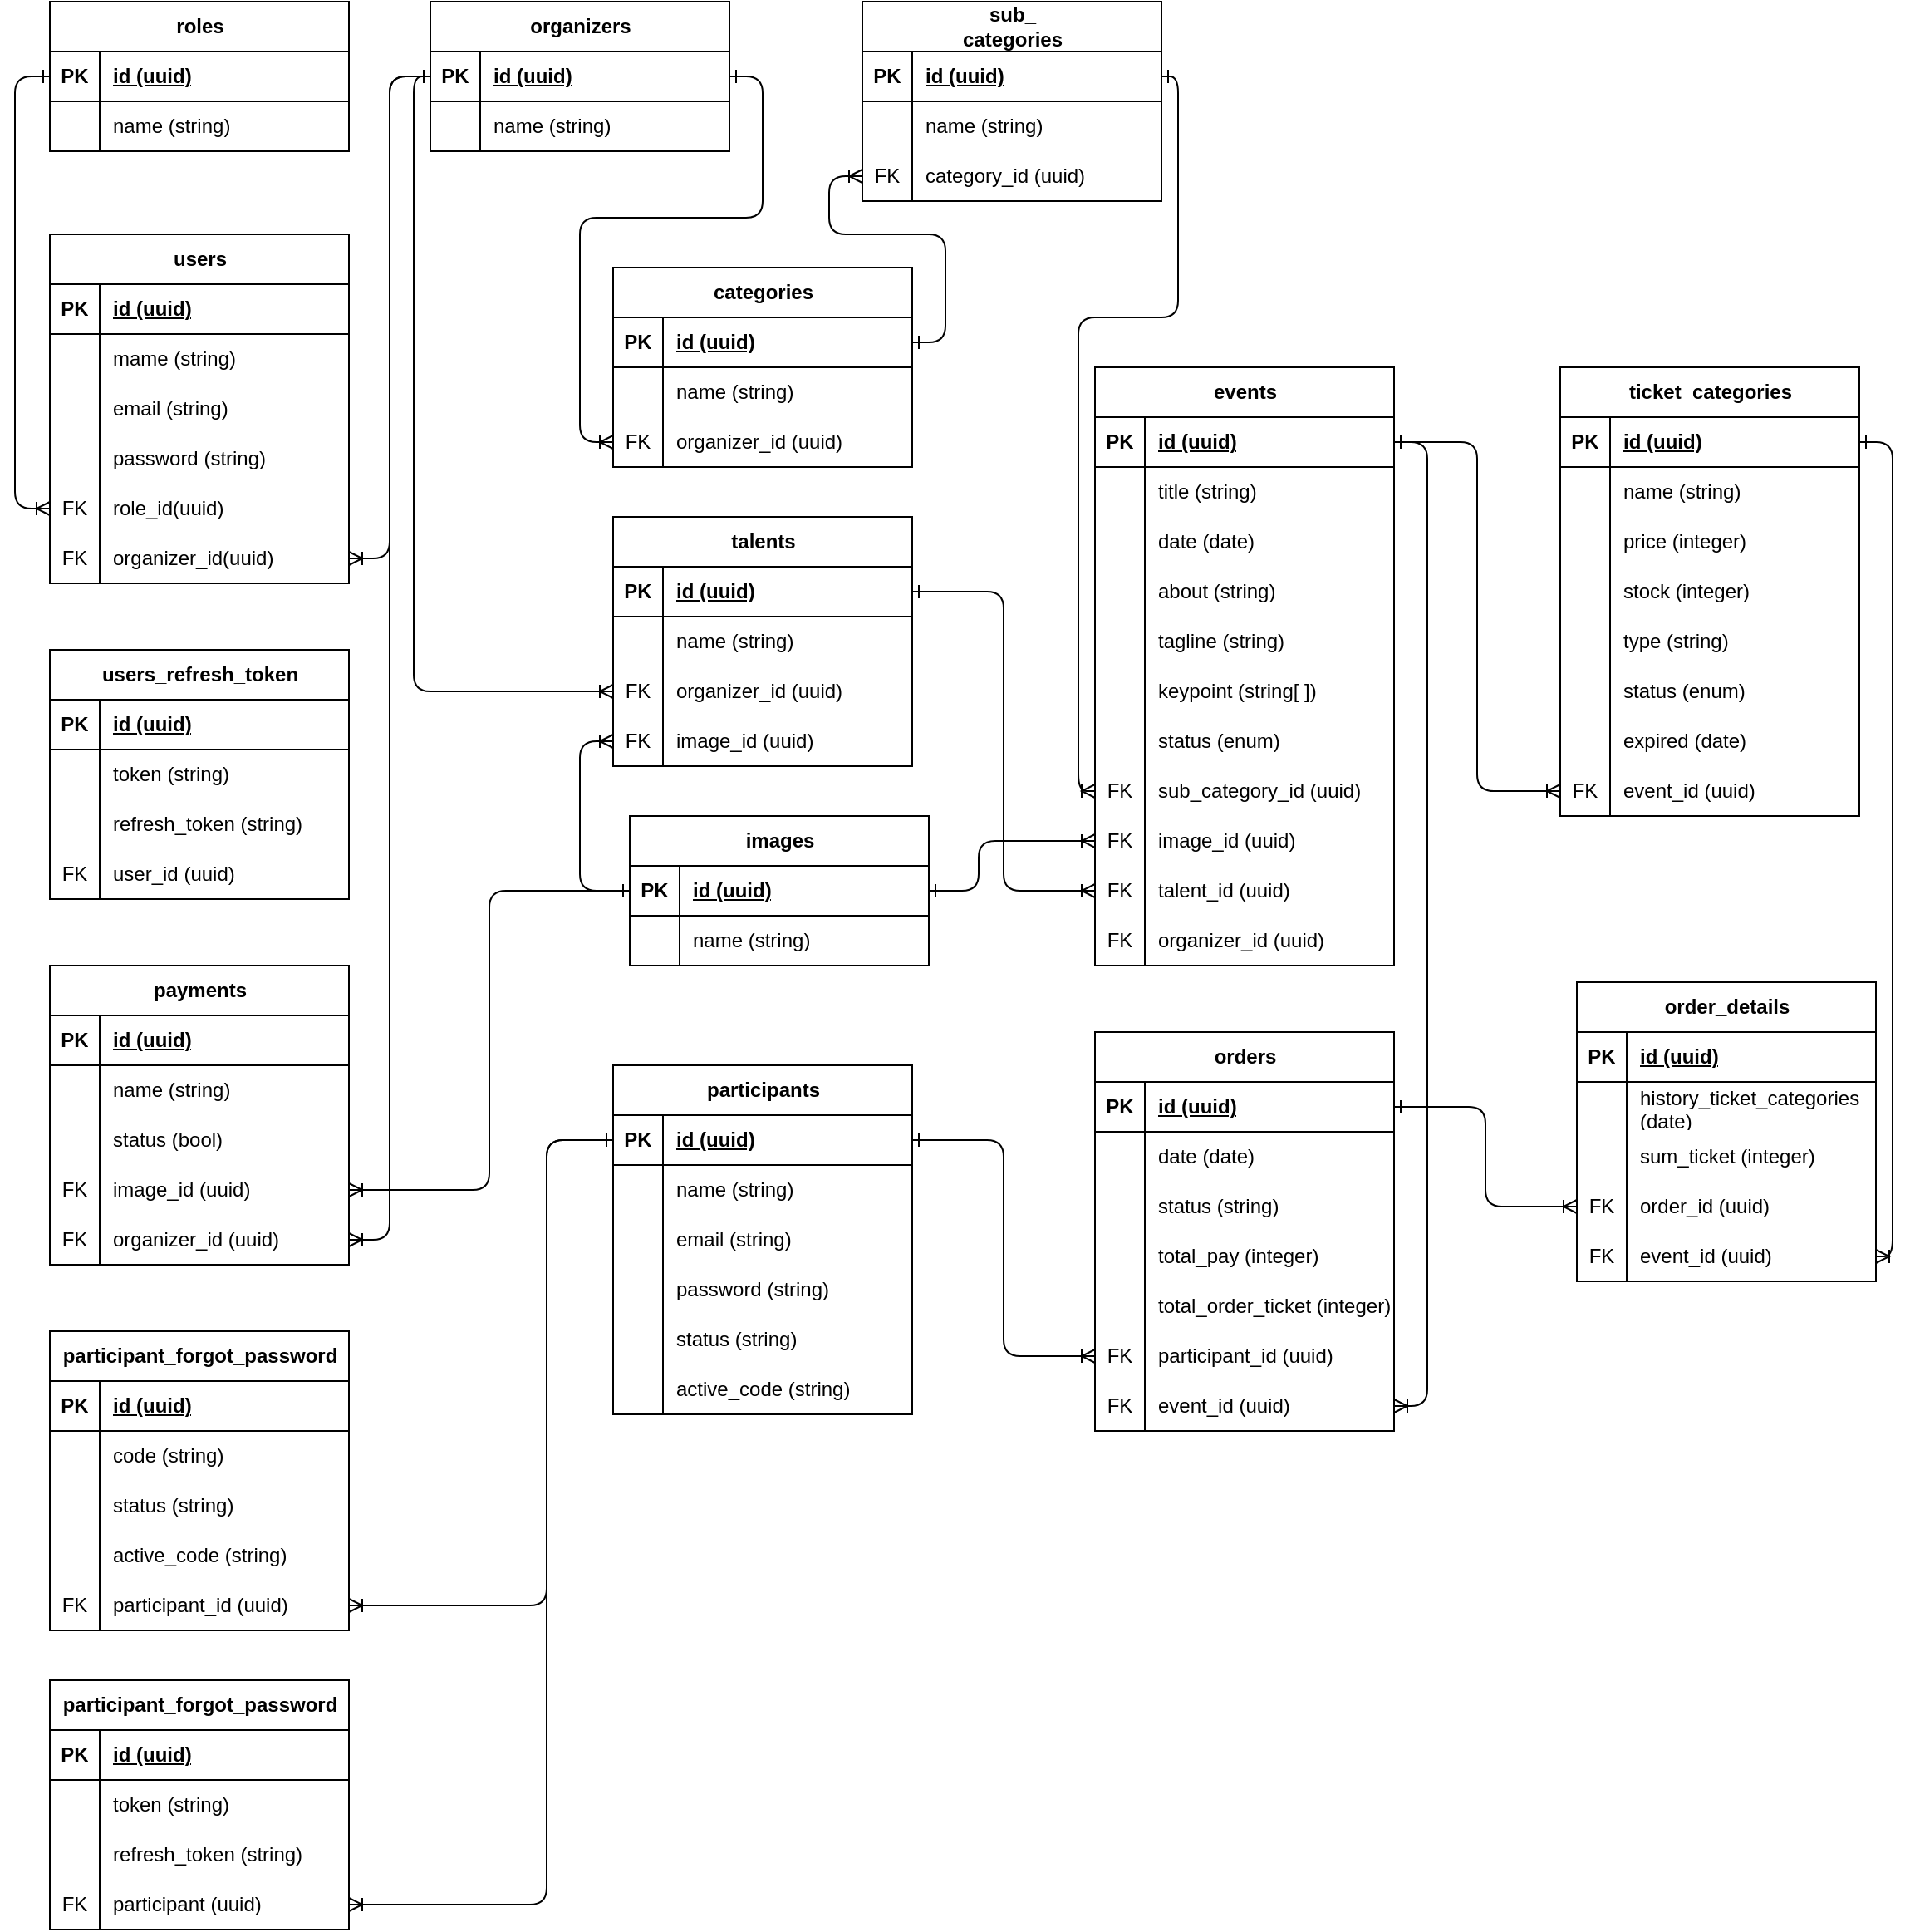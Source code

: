 <mxfile version="24.7.5">
  <diagram name="Page-1" id="QPgrNrBThnz0JeAaN3Cz">
    <mxGraphModel dx="880" dy="470" grid="1" gridSize="10" guides="1" tooltips="1" connect="1" arrows="1" fold="1" page="1" pageScale="1" pageWidth="850" pageHeight="1100" math="0" shadow="0">
      <root>
        <mxCell id="0" />
        <mxCell id="1" parent="0" />
        <mxCell id="Qxj_GYt8JIE00hBeMzFi-6" value="roles" style="shape=table;startSize=30;container=1;collapsible=1;childLayout=tableLayout;fixedRows=1;rowLines=0;fontStyle=1;align=center;resizeLast=1;html=1;" parent="1" vertex="1">
          <mxGeometry x="61" y="60" width="180" height="90" as="geometry" />
        </mxCell>
        <mxCell id="Qxj_GYt8JIE00hBeMzFi-7" value="" style="shape=tableRow;horizontal=0;startSize=0;swimlaneHead=0;swimlaneBody=0;fillColor=none;collapsible=0;dropTarget=0;points=[[0,0.5],[1,0.5]];portConstraint=eastwest;top=0;left=0;right=0;bottom=1;" parent="Qxj_GYt8JIE00hBeMzFi-6" vertex="1">
          <mxGeometry y="30" width="180" height="30" as="geometry" />
        </mxCell>
        <mxCell id="Qxj_GYt8JIE00hBeMzFi-8" value="PK" style="shape=partialRectangle;connectable=0;fillColor=none;top=0;left=0;bottom=0;right=0;fontStyle=1;overflow=hidden;whiteSpace=wrap;html=1;" parent="Qxj_GYt8JIE00hBeMzFi-7" vertex="1">
          <mxGeometry width="30" height="30" as="geometry">
            <mxRectangle width="30" height="30" as="alternateBounds" />
          </mxGeometry>
        </mxCell>
        <mxCell id="Qxj_GYt8JIE00hBeMzFi-9" value="id (uuid)" style="shape=partialRectangle;connectable=0;fillColor=none;top=0;left=0;bottom=0;right=0;align=left;spacingLeft=6;fontStyle=5;overflow=hidden;whiteSpace=wrap;html=1;" parent="Qxj_GYt8JIE00hBeMzFi-7" vertex="1">
          <mxGeometry x="30" width="150" height="30" as="geometry">
            <mxRectangle width="150" height="30" as="alternateBounds" />
          </mxGeometry>
        </mxCell>
        <mxCell id="Qxj_GYt8JIE00hBeMzFi-10" value="" style="shape=tableRow;horizontal=0;startSize=0;swimlaneHead=0;swimlaneBody=0;fillColor=none;collapsible=0;dropTarget=0;points=[[0,0.5],[1,0.5]];portConstraint=eastwest;top=0;left=0;right=0;bottom=0;" parent="Qxj_GYt8JIE00hBeMzFi-6" vertex="1">
          <mxGeometry y="60" width="180" height="30" as="geometry" />
        </mxCell>
        <mxCell id="Qxj_GYt8JIE00hBeMzFi-11" value="" style="shape=partialRectangle;connectable=0;fillColor=none;top=0;left=0;bottom=0;right=0;editable=1;overflow=hidden;whiteSpace=wrap;html=1;" parent="Qxj_GYt8JIE00hBeMzFi-10" vertex="1">
          <mxGeometry width="30" height="30" as="geometry">
            <mxRectangle width="30" height="30" as="alternateBounds" />
          </mxGeometry>
        </mxCell>
        <mxCell id="Qxj_GYt8JIE00hBeMzFi-12" value="name (string)" style="shape=partialRectangle;connectable=0;fillColor=none;top=0;left=0;bottom=0;right=0;align=left;spacingLeft=6;overflow=hidden;whiteSpace=wrap;html=1;" parent="Qxj_GYt8JIE00hBeMzFi-10" vertex="1">
          <mxGeometry x="30" width="150" height="30" as="geometry">
            <mxRectangle width="150" height="30" as="alternateBounds" />
          </mxGeometry>
        </mxCell>
        <mxCell id="Qxj_GYt8JIE00hBeMzFi-22" value="users" style="shape=table;startSize=30;container=1;collapsible=1;childLayout=tableLayout;fixedRows=1;rowLines=0;fontStyle=1;align=center;resizeLast=1;html=1;" parent="1" vertex="1">
          <mxGeometry x="61" y="200" width="180" height="210" as="geometry" />
        </mxCell>
        <mxCell id="Qxj_GYt8JIE00hBeMzFi-23" value="" style="shape=tableRow;horizontal=0;startSize=0;swimlaneHead=0;swimlaneBody=0;fillColor=none;collapsible=0;dropTarget=0;points=[[0,0.5],[1,0.5]];portConstraint=eastwest;top=0;left=0;right=0;bottom=1;" parent="Qxj_GYt8JIE00hBeMzFi-22" vertex="1">
          <mxGeometry y="30" width="180" height="30" as="geometry" />
        </mxCell>
        <mxCell id="Qxj_GYt8JIE00hBeMzFi-24" value="PK" style="shape=partialRectangle;connectable=0;fillColor=none;top=0;left=0;bottom=0;right=0;fontStyle=1;overflow=hidden;whiteSpace=wrap;html=1;" parent="Qxj_GYt8JIE00hBeMzFi-23" vertex="1">
          <mxGeometry width="30" height="30" as="geometry">
            <mxRectangle width="30" height="30" as="alternateBounds" />
          </mxGeometry>
        </mxCell>
        <mxCell id="Qxj_GYt8JIE00hBeMzFi-25" value="id (uuid)" style="shape=partialRectangle;connectable=0;fillColor=none;top=0;left=0;bottom=0;right=0;align=left;spacingLeft=6;fontStyle=5;overflow=hidden;whiteSpace=wrap;html=1;" parent="Qxj_GYt8JIE00hBeMzFi-23" vertex="1">
          <mxGeometry x="30" width="150" height="30" as="geometry">
            <mxRectangle width="150" height="30" as="alternateBounds" />
          </mxGeometry>
        </mxCell>
        <mxCell id="Qxj_GYt8JIE00hBeMzFi-37" value="" style="shape=tableRow;horizontal=0;startSize=0;swimlaneHead=0;swimlaneBody=0;fillColor=none;collapsible=0;dropTarget=0;points=[[0,0.5],[1,0.5]];portConstraint=eastwest;top=0;left=0;right=0;bottom=0;" parent="Qxj_GYt8JIE00hBeMzFi-22" vertex="1">
          <mxGeometry y="60" width="180" height="30" as="geometry" />
        </mxCell>
        <mxCell id="Qxj_GYt8JIE00hBeMzFi-38" value="" style="shape=partialRectangle;connectable=0;fillColor=none;top=0;left=0;bottom=0;right=0;editable=1;overflow=hidden;whiteSpace=wrap;html=1;" parent="Qxj_GYt8JIE00hBeMzFi-37" vertex="1">
          <mxGeometry width="30" height="30" as="geometry">
            <mxRectangle width="30" height="30" as="alternateBounds" />
          </mxGeometry>
        </mxCell>
        <mxCell id="Qxj_GYt8JIE00hBeMzFi-39" value="mame (string)" style="shape=partialRectangle;connectable=0;fillColor=none;top=0;left=0;bottom=0;right=0;align=left;spacingLeft=6;overflow=hidden;whiteSpace=wrap;html=1;" parent="Qxj_GYt8JIE00hBeMzFi-37" vertex="1">
          <mxGeometry x="30" width="150" height="30" as="geometry">
            <mxRectangle width="150" height="30" as="alternateBounds" />
          </mxGeometry>
        </mxCell>
        <mxCell id="Qxj_GYt8JIE00hBeMzFi-26" value="" style="shape=tableRow;horizontal=0;startSize=0;swimlaneHead=0;swimlaneBody=0;fillColor=none;collapsible=0;dropTarget=0;points=[[0,0.5],[1,0.5]];portConstraint=eastwest;top=0;left=0;right=0;bottom=0;" parent="Qxj_GYt8JIE00hBeMzFi-22" vertex="1">
          <mxGeometry y="90" width="180" height="30" as="geometry" />
        </mxCell>
        <mxCell id="Qxj_GYt8JIE00hBeMzFi-27" value="" style="shape=partialRectangle;connectable=0;fillColor=none;top=0;left=0;bottom=0;right=0;editable=1;overflow=hidden;whiteSpace=wrap;html=1;" parent="Qxj_GYt8JIE00hBeMzFi-26" vertex="1">
          <mxGeometry width="30" height="30" as="geometry">
            <mxRectangle width="30" height="30" as="alternateBounds" />
          </mxGeometry>
        </mxCell>
        <mxCell id="Qxj_GYt8JIE00hBeMzFi-28" value="email (string)" style="shape=partialRectangle;connectable=0;fillColor=none;top=0;left=0;bottom=0;right=0;align=left;spacingLeft=6;overflow=hidden;whiteSpace=wrap;html=1;" parent="Qxj_GYt8JIE00hBeMzFi-26" vertex="1">
          <mxGeometry x="30" width="150" height="30" as="geometry">
            <mxRectangle width="150" height="30" as="alternateBounds" />
          </mxGeometry>
        </mxCell>
        <mxCell id="Qxj_GYt8JIE00hBeMzFi-40" value="" style="shape=tableRow;horizontal=0;startSize=0;swimlaneHead=0;swimlaneBody=0;fillColor=none;collapsible=0;dropTarget=0;points=[[0,0.5],[1,0.5]];portConstraint=eastwest;top=0;left=0;right=0;bottom=0;" parent="Qxj_GYt8JIE00hBeMzFi-22" vertex="1">
          <mxGeometry y="120" width="180" height="30" as="geometry" />
        </mxCell>
        <mxCell id="Qxj_GYt8JIE00hBeMzFi-41" value="" style="shape=partialRectangle;connectable=0;fillColor=none;top=0;left=0;bottom=0;right=0;editable=1;overflow=hidden;whiteSpace=wrap;html=1;" parent="Qxj_GYt8JIE00hBeMzFi-40" vertex="1">
          <mxGeometry width="30" height="30" as="geometry">
            <mxRectangle width="30" height="30" as="alternateBounds" />
          </mxGeometry>
        </mxCell>
        <mxCell id="Qxj_GYt8JIE00hBeMzFi-42" value="password (string)" style="shape=partialRectangle;connectable=0;fillColor=none;top=0;left=0;bottom=0;right=0;align=left;spacingLeft=6;overflow=hidden;whiteSpace=wrap;html=1;" parent="Qxj_GYt8JIE00hBeMzFi-40" vertex="1">
          <mxGeometry x="30" width="150" height="30" as="geometry">
            <mxRectangle width="150" height="30" as="alternateBounds" />
          </mxGeometry>
        </mxCell>
        <mxCell id="Qxj_GYt8JIE00hBeMzFi-43" value="" style="shape=tableRow;horizontal=0;startSize=0;swimlaneHead=0;swimlaneBody=0;fillColor=none;collapsible=0;dropTarget=0;points=[[0,0.5],[1,0.5]];portConstraint=eastwest;top=0;left=0;right=0;bottom=0;" parent="Qxj_GYt8JIE00hBeMzFi-22" vertex="1">
          <mxGeometry y="150" width="180" height="30" as="geometry" />
        </mxCell>
        <mxCell id="Qxj_GYt8JIE00hBeMzFi-44" value="FK" style="shape=partialRectangle;connectable=0;fillColor=none;top=0;left=0;bottom=0;right=0;editable=1;overflow=hidden;whiteSpace=wrap;html=1;" parent="Qxj_GYt8JIE00hBeMzFi-43" vertex="1">
          <mxGeometry width="30" height="30" as="geometry">
            <mxRectangle width="30" height="30" as="alternateBounds" />
          </mxGeometry>
        </mxCell>
        <mxCell id="Qxj_GYt8JIE00hBeMzFi-45" value="role_id(uuid)" style="shape=partialRectangle;connectable=0;fillColor=none;top=0;left=0;bottom=0;right=0;align=left;spacingLeft=6;overflow=hidden;whiteSpace=wrap;html=1;" parent="Qxj_GYt8JIE00hBeMzFi-43" vertex="1">
          <mxGeometry x="30" width="150" height="30" as="geometry">
            <mxRectangle width="150" height="30" as="alternateBounds" />
          </mxGeometry>
        </mxCell>
        <mxCell id="Qxj_GYt8JIE00hBeMzFi-46" value="" style="shape=tableRow;horizontal=0;startSize=0;swimlaneHead=0;swimlaneBody=0;fillColor=none;collapsible=0;dropTarget=0;points=[[0,0.5],[1,0.5]];portConstraint=eastwest;top=0;left=0;right=0;bottom=0;" parent="Qxj_GYt8JIE00hBeMzFi-22" vertex="1">
          <mxGeometry y="180" width="180" height="30" as="geometry" />
        </mxCell>
        <mxCell id="Qxj_GYt8JIE00hBeMzFi-47" value="FK" style="shape=partialRectangle;connectable=0;fillColor=none;top=0;left=0;bottom=0;right=0;editable=1;overflow=hidden;whiteSpace=wrap;html=1;" parent="Qxj_GYt8JIE00hBeMzFi-46" vertex="1">
          <mxGeometry width="30" height="30" as="geometry">
            <mxRectangle width="30" height="30" as="alternateBounds" />
          </mxGeometry>
        </mxCell>
        <mxCell id="Qxj_GYt8JIE00hBeMzFi-48" value="organizer_id(uuid)" style="shape=partialRectangle;connectable=0;fillColor=none;top=0;left=0;bottom=0;right=0;align=left;spacingLeft=6;overflow=hidden;whiteSpace=wrap;html=1;" parent="Qxj_GYt8JIE00hBeMzFi-46" vertex="1">
          <mxGeometry x="30" width="150" height="30" as="geometry">
            <mxRectangle width="150" height="30" as="alternateBounds" />
          </mxGeometry>
        </mxCell>
        <mxCell id="Qxj_GYt8JIE00hBeMzFi-49" value="&lt;div&gt;organizers&lt;/div&gt;" style="shape=table;startSize=30;container=1;collapsible=1;childLayout=tableLayout;fixedRows=1;rowLines=0;fontStyle=1;align=center;resizeLast=1;html=1;" parent="1" vertex="1">
          <mxGeometry x="290" y="60" width="180" height="90" as="geometry" />
        </mxCell>
        <mxCell id="Qxj_GYt8JIE00hBeMzFi-50" value="" style="shape=tableRow;horizontal=0;startSize=0;swimlaneHead=0;swimlaneBody=0;fillColor=none;collapsible=0;dropTarget=0;points=[[0,0.5],[1,0.5]];portConstraint=eastwest;top=0;left=0;right=0;bottom=1;" parent="Qxj_GYt8JIE00hBeMzFi-49" vertex="1">
          <mxGeometry y="30" width="180" height="30" as="geometry" />
        </mxCell>
        <mxCell id="Qxj_GYt8JIE00hBeMzFi-51" value="PK" style="shape=partialRectangle;connectable=0;fillColor=none;top=0;left=0;bottom=0;right=0;fontStyle=1;overflow=hidden;whiteSpace=wrap;html=1;" parent="Qxj_GYt8JIE00hBeMzFi-50" vertex="1">
          <mxGeometry width="30" height="30" as="geometry">
            <mxRectangle width="30" height="30" as="alternateBounds" />
          </mxGeometry>
        </mxCell>
        <mxCell id="Qxj_GYt8JIE00hBeMzFi-52" value="id (uuid)" style="shape=partialRectangle;connectable=0;fillColor=none;top=0;left=0;bottom=0;right=0;align=left;spacingLeft=6;fontStyle=5;overflow=hidden;whiteSpace=wrap;html=1;" parent="Qxj_GYt8JIE00hBeMzFi-50" vertex="1">
          <mxGeometry x="30" width="150" height="30" as="geometry">
            <mxRectangle width="150" height="30" as="alternateBounds" />
          </mxGeometry>
        </mxCell>
        <mxCell id="Qxj_GYt8JIE00hBeMzFi-53" value="" style="shape=tableRow;horizontal=0;startSize=0;swimlaneHead=0;swimlaneBody=0;fillColor=none;collapsible=0;dropTarget=0;points=[[0,0.5],[1,0.5]];portConstraint=eastwest;top=0;left=0;right=0;bottom=0;" parent="Qxj_GYt8JIE00hBeMzFi-49" vertex="1">
          <mxGeometry y="60" width="180" height="30" as="geometry" />
        </mxCell>
        <mxCell id="Qxj_GYt8JIE00hBeMzFi-54" value="" style="shape=partialRectangle;connectable=0;fillColor=none;top=0;left=0;bottom=0;right=0;editable=1;overflow=hidden;whiteSpace=wrap;html=1;" parent="Qxj_GYt8JIE00hBeMzFi-53" vertex="1">
          <mxGeometry width="30" height="30" as="geometry">
            <mxRectangle width="30" height="30" as="alternateBounds" />
          </mxGeometry>
        </mxCell>
        <mxCell id="Qxj_GYt8JIE00hBeMzFi-55" value="name (string)" style="shape=partialRectangle;connectable=0;fillColor=none;top=0;left=0;bottom=0;right=0;align=left;spacingLeft=6;overflow=hidden;whiteSpace=wrap;html=1;" parent="Qxj_GYt8JIE00hBeMzFi-53" vertex="1">
          <mxGeometry x="30" width="150" height="30" as="geometry">
            <mxRectangle width="150" height="30" as="alternateBounds" />
          </mxGeometry>
        </mxCell>
        <mxCell id="Qxj_GYt8JIE00hBeMzFi-56" value="" style="fontSize=12;html=1;endArrow=ERoneToMany;rounded=1;exitX=0;exitY=0.5;exitDx=0;exitDy=0;entryX=1;entryY=0.5;entryDx=0;entryDy=0;startArrow=ERone;startFill=0;strokeColor=default;edgeStyle=orthogonalEdgeStyle;" parent="1" source="Qxj_GYt8JIE00hBeMzFi-50" target="Qxj_GYt8JIE00hBeMzFi-46" edge="1">
          <mxGeometry width="100" height="100" relative="1" as="geometry">
            <mxPoint x="330" y="310" as="sourcePoint" />
            <mxPoint x="430" y="210" as="targetPoint" />
          </mxGeometry>
        </mxCell>
        <mxCell id="Qxj_GYt8JIE00hBeMzFi-57" value="users_refresh_token" style="shape=table;startSize=30;container=1;collapsible=1;childLayout=tableLayout;fixedRows=1;rowLines=0;fontStyle=1;align=center;resizeLast=1;html=1;" parent="1" vertex="1">
          <mxGeometry x="61" y="450" width="180" height="150" as="geometry" />
        </mxCell>
        <mxCell id="Qxj_GYt8JIE00hBeMzFi-58" value="" style="shape=tableRow;horizontal=0;startSize=0;swimlaneHead=0;swimlaneBody=0;fillColor=none;collapsible=0;dropTarget=0;points=[[0,0.5],[1,0.5]];portConstraint=eastwest;top=0;left=0;right=0;bottom=1;" parent="Qxj_GYt8JIE00hBeMzFi-57" vertex="1">
          <mxGeometry y="30" width="180" height="30" as="geometry" />
        </mxCell>
        <mxCell id="Qxj_GYt8JIE00hBeMzFi-59" value="PK" style="shape=partialRectangle;connectable=0;fillColor=none;top=0;left=0;bottom=0;right=0;fontStyle=1;overflow=hidden;whiteSpace=wrap;html=1;" parent="Qxj_GYt8JIE00hBeMzFi-58" vertex="1">
          <mxGeometry width="30" height="30" as="geometry">
            <mxRectangle width="30" height="30" as="alternateBounds" />
          </mxGeometry>
        </mxCell>
        <mxCell id="Qxj_GYt8JIE00hBeMzFi-60" value="id (uuid)" style="shape=partialRectangle;connectable=0;fillColor=none;top=0;left=0;bottom=0;right=0;align=left;spacingLeft=6;fontStyle=5;overflow=hidden;whiteSpace=wrap;html=1;" parent="Qxj_GYt8JIE00hBeMzFi-58" vertex="1">
          <mxGeometry x="30" width="150" height="30" as="geometry">
            <mxRectangle width="150" height="30" as="alternateBounds" />
          </mxGeometry>
        </mxCell>
        <mxCell id="Qxj_GYt8JIE00hBeMzFi-61" value="" style="shape=tableRow;horizontal=0;startSize=0;swimlaneHead=0;swimlaneBody=0;fillColor=none;collapsible=0;dropTarget=0;points=[[0,0.5],[1,0.5]];portConstraint=eastwest;top=0;left=0;right=0;bottom=0;" parent="Qxj_GYt8JIE00hBeMzFi-57" vertex="1">
          <mxGeometry y="60" width="180" height="30" as="geometry" />
        </mxCell>
        <mxCell id="Qxj_GYt8JIE00hBeMzFi-62" value="" style="shape=partialRectangle;connectable=0;fillColor=none;top=0;left=0;bottom=0;right=0;editable=1;overflow=hidden;whiteSpace=wrap;html=1;" parent="Qxj_GYt8JIE00hBeMzFi-61" vertex="1">
          <mxGeometry width="30" height="30" as="geometry">
            <mxRectangle width="30" height="30" as="alternateBounds" />
          </mxGeometry>
        </mxCell>
        <mxCell id="Qxj_GYt8JIE00hBeMzFi-63" value="token (string)" style="shape=partialRectangle;connectable=0;fillColor=none;top=0;left=0;bottom=0;right=0;align=left;spacingLeft=6;overflow=hidden;whiteSpace=wrap;html=1;" parent="Qxj_GYt8JIE00hBeMzFi-61" vertex="1">
          <mxGeometry x="30" width="150" height="30" as="geometry">
            <mxRectangle width="150" height="30" as="alternateBounds" />
          </mxGeometry>
        </mxCell>
        <mxCell id="Qxj_GYt8JIE00hBeMzFi-64" value="" style="shape=tableRow;horizontal=0;startSize=0;swimlaneHead=0;swimlaneBody=0;fillColor=none;collapsible=0;dropTarget=0;points=[[0,0.5],[1,0.5]];portConstraint=eastwest;top=0;left=0;right=0;bottom=0;" parent="Qxj_GYt8JIE00hBeMzFi-57" vertex="1">
          <mxGeometry y="90" width="180" height="30" as="geometry" />
        </mxCell>
        <mxCell id="Qxj_GYt8JIE00hBeMzFi-65" value="" style="shape=partialRectangle;connectable=0;fillColor=none;top=0;left=0;bottom=0;right=0;editable=1;overflow=hidden;whiteSpace=wrap;html=1;" parent="Qxj_GYt8JIE00hBeMzFi-64" vertex="1">
          <mxGeometry width="30" height="30" as="geometry">
            <mxRectangle width="30" height="30" as="alternateBounds" />
          </mxGeometry>
        </mxCell>
        <mxCell id="Qxj_GYt8JIE00hBeMzFi-66" value="refresh_token (string)" style="shape=partialRectangle;connectable=0;fillColor=none;top=0;left=0;bottom=0;right=0;align=left;spacingLeft=6;overflow=hidden;whiteSpace=wrap;html=1;" parent="Qxj_GYt8JIE00hBeMzFi-64" vertex="1">
          <mxGeometry x="30" width="150" height="30" as="geometry">
            <mxRectangle width="150" height="30" as="alternateBounds" />
          </mxGeometry>
        </mxCell>
        <mxCell id="Qxj_GYt8JIE00hBeMzFi-67" value="" style="shape=tableRow;horizontal=0;startSize=0;swimlaneHead=0;swimlaneBody=0;fillColor=none;collapsible=0;dropTarget=0;points=[[0,0.5],[1,0.5]];portConstraint=eastwest;top=0;left=0;right=0;bottom=0;" parent="Qxj_GYt8JIE00hBeMzFi-57" vertex="1">
          <mxGeometry y="120" width="180" height="30" as="geometry" />
        </mxCell>
        <mxCell id="Qxj_GYt8JIE00hBeMzFi-68" value="FK" style="shape=partialRectangle;connectable=0;fillColor=none;top=0;left=0;bottom=0;right=0;editable=1;overflow=hidden;whiteSpace=wrap;html=1;" parent="Qxj_GYt8JIE00hBeMzFi-67" vertex="1">
          <mxGeometry width="30" height="30" as="geometry">
            <mxRectangle width="30" height="30" as="alternateBounds" />
          </mxGeometry>
        </mxCell>
        <mxCell id="Qxj_GYt8JIE00hBeMzFi-69" value="user_id (uuid)" style="shape=partialRectangle;connectable=0;fillColor=none;top=0;left=0;bottom=0;right=0;align=left;spacingLeft=6;overflow=hidden;whiteSpace=wrap;html=1;" parent="Qxj_GYt8JIE00hBeMzFi-67" vertex="1">
          <mxGeometry x="30" width="150" height="30" as="geometry">
            <mxRectangle width="150" height="30" as="alternateBounds" />
          </mxGeometry>
        </mxCell>
        <mxCell id="Qxj_GYt8JIE00hBeMzFi-72" value="" style="fontSize=12;html=1;endArrow=ERoneToMany;rounded=1;exitX=0;exitY=0.5;exitDx=0;exitDy=0;entryX=0;entryY=0.5;entryDx=0;entryDy=0;startArrow=ERone;startFill=0;strokeColor=default;edgeStyle=orthogonalEdgeStyle;" parent="1" source="Qxj_GYt8JIE00hBeMzFi-7" target="Qxj_GYt8JIE00hBeMzFi-43" edge="1">
          <mxGeometry width="100" height="100" relative="1" as="geometry">
            <mxPoint x="300" y="145" as="sourcePoint" />
            <mxPoint x="251" y="405" as="targetPoint" />
            <Array as="points">
              <mxPoint x="40" y="105" />
              <mxPoint x="40" y="365" />
            </Array>
          </mxGeometry>
        </mxCell>
        <mxCell id="Qxj_GYt8JIE00hBeMzFi-75" value="&lt;div&gt;categories&lt;/div&gt;" style="shape=table;startSize=30;container=1;collapsible=1;childLayout=tableLayout;fixedRows=1;rowLines=0;fontStyle=1;align=center;resizeLast=1;html=1;" parent="1" vertex="1">
          <mxGeometry x="400" y="220" width="180" height="120" as="geometry" />
        </mxCell>
        <mxCell id="Qxj_GYt8JIE00hBeMzFi-76" value="" style="shape=tableRow;horizontal=0;startSize=0;swimlaneHead=0;swimlaneBody=0;fillColor=none;collapsible=0;dropTarget=0;points=[[0,0.5],[1,0.5]];portConstraint=eastwest;top=0;left=0;right=0;bottom=1;" parent="Qxj_GYt8JIE00hBeMzFi-75" vertex="1">
          <mxGeometry y="30" width="180" height="30" as="geometry" />
        </mxCell>
        <mxCell id="Qxj_GYt8JIE00hBeMzFi-77" value="PK" style="shape=partialRectangle;connectable=0;fillColor=none;top=0;left=0;bottom=0;right=0;fontStyle=1;overflow=hidden;whiteSpace=wrap;html=1;" parent="Qxj_GYt8JIE00hBeMzFi-76" vertex="1">
          <mxGeometry width="30" height="30" as="geometry">
            <mxRectangle width="30" height="30" as="alternateBounds" />
          </mxGeometry>
        </mxCell>
        <mxCell id="Qxj_GYt8JIE00hBeMzFi-78" value="id (uuid)" style="shape=partialRectangle;connectable=0;fillColor=none;top=0;left=0;bottom=0;right=0;align=left;spacingLeft=6;fontStyle=5;overflow=hidden;whiteSpace=wrap;html=1;" parent="Qxj_GYt8JIE00hBeMzFi-76" vertex="1">
          <mxGeometry x="30" width="150" height="30" as="geometry">
            <mxRectangle width="150" height="30" as="alternateBounds" />
          </mxGeometry>
        </mxCell>
        <mxCell id="Qxj_GYt8JIE00hBeMzFi-79" value="" style="shape=tableRow;horizontal=0;startSize=0;swimlaneHead=0;swimlaneBody=0;fillColor=none;collapsible=0;dropTarget=0;points=[[0,0.5],[1,0.5]];portConstraint=eastwest;top=0;left=0;right=0;bottom=0;" parent="Qxj_GYt8JIE00hBeMzFi-75" vertex="1">
          <mxGeometry y="60" width="180" height="30" as="geometry" />
        </mxCell>
        <mxCell id="Qxj_GYt8JIE00hBeMzFi-80" value="" style="shape=partialRectangle;connectable=0;fillColor=none;top=0;left=0;bottom=0;right=0;editable=1;overflow=hidden;whiteSpace=wrap;html=1;" parent="Qxj_GYt8JIE00hBeMzFi-79" vertex="1">
          <mxGeometry width="30" height="30" as="geometry">
            <mxRectangle width="30" height="30" as="alternateBounds" />
          </mxGeometry>
        </mxCell>
        <mxCell id="Qxj_GYt8JIE00hBeMzFi-81" value="name (string)" style="shape=partialRectangle;connectable=0;fillColor=none;top=0;left=0;bottom=0;right=0;align=left;spacingLeft=6;overflow=hidden;whiteSpace=wrap;html=1;" parent="Qxj_GYt8JIE00hBeMzFi-79" vertex="1">
          <mxGeometry x="30" width="150" height="30" as="geometry">
            <mxRectangle width="150" height="30" as="alternateBounds" />
          </mxGeometry>
        </mxCell>
        <mxCell id="Qxj_GYt8JIE00hBeMzFi-82" value="" style="shape=tableRow;horizontal=0;startSize=0;swimlaneHead=0;swimlaneBody=0;fillColor=none;collapsible=0;dropTarget=0;points=[[0,0.5],[1,0.5]];portConstraint=eastwest;top=0;left=0;right=0;bottom=0;" parent="Qxj_GYt8JIE00hBeMzFi-75" vertex="1">
          <mxGeometry y="90" width="180" height="30" as="geometry" />
        </mxCell>
        <mxCell id="Qxj_GYt8JIE00hBeMzFi-83" value="FK" style="shape=partialRectangle;connectable=0;fillColor=none;top=0;left=0;bottom=0;right=0;editable=1;overflow=hidden;whiteSpace=wrap;html=1;" parent="Qxj_GYt8JIE00hBeMzFi-82" vertex="1">
          <mxGeometry width="30" height="30" as="geometry">
            <mxRectangle width="30" height="30" as="alternateBounds" />
          </mxGeometry>
        </mxCell>
        <mxCell id="Qxj_GYt8JIE00hBeMzFi-84" value="organizer_id (uuid)" style="shape=partialRectangle;connectable=0;fillColor=none;top=0;left=0;bottom=0;right=0;align=left;spacingLeft=6;overflow=hidden;whiteSpace=wrap;html=1;" parent="Qxj_GYt8JIE00hBeMzFi-82" vertex="1">
          <mxGeometry x="30" width="150" height="30" as="geometry">
            <mxRectangle width="150" height="30" as="alternateBounds" />
          </mxGeometry>
        </mxCell>
        <mxCell id="Qxj_GYt8JIE00hBeMzFi-85" value="" style="fontSize=12;html=1;endArrow=ERoneToMany;rounded=1;exitX=1;exitY=0.5;exitDx=0;exitDy=0;entryX=0;entryY=0.5;entryDx=0;entryDy=0;startArrow=ERone;startFill=0;strokeColor=default;edgeStyle=orthogonalEdgeStyle;" parent="1" source="Qxj_GYt8JIE00hBeMzFi-50" target="Qxj_GYt8JIE00hBeMzFi-82" edge="1">
          <mxGeometry width="100" height="100" relative="1" as="geometry">
            <mxPoint x="300" y="145" as="sourcePoint" />
            <mxPoint x="251" y="405" as="targetPoint" />
            <Array as="points">
              <mxPoint x="490" y="105" />
              <mxPoint x="490" y="190" />
              <mxPoint x="380" y="190" />
              <mxPoint x="380" y="325" />
            </Array>
          </mxGeometry>
        </mxCell>
        <mxCell id="Qxj_GYt8JIE00hBeMzFi-86" value="sub_&lt;div&gt;categories&lt;/div&gt;" style="shape=table;startSize=30;container=1;collapsible=1;childLayout=tableLayout;fixedRows=1;rowLines=0;fontStyle=1;align=center;resizeLast=1;html=1;" parent="1" vertex="1">
          <mxGeometry x="550" y="60" width="180" height="120" as="geometry" />
        </mxCell>
        <mxCell id="Qxj_GYt8JIE00hBeMzFi-87" value="" style="shape=tableRow;horizontal=0;startSize=0;swimlaneHead=0;swimlaneBody=0;fillColor=none;collapsible=0;dropTarget=0;points=[[0,0.5],[1,0.5]];portConstraint=eastwest;top=0;left=0;right=0;bottom=1;" parent="Qxj_GYt8JIE00hBeMzFi-86" vertex="1">
          <mxGeometry y="30" width="180" height="30" as="geometry" />
        </mxCell>
        <mxCell id="Qxj_GYt8JIE00hBeMzFi-88" value="PK" style="shape=partialRectangle;connectable=0;fillColor=none;top=0;left=0;bottom=0;right=0;fontStyle=1;overflow=hidden;whiteSpace=wrap;html=1;" parent="Qxj_GYt8JIE00hBeMzFi-87" vertex="1">
          <mxGeometry width="30" height="30" as="geometry">
            <mxRectangle width="30" height="30" as="alternateBounds" />
          </mxGeometry>
        </mxCell>
        <mxCell id="Qxj_GYt8JIE00hBeMzFi-89" value="id (uuid)" style="shape=partialRectangle;connectable=0;fillColor=none;top=0;left=0;bottom=0;right=0;align=left;spacingLeft=6;fontStyle=5;overflow=hidden;whiteSpace=wrap;html=1;" parent="Qxj_GYt8JIE00hBeMzFi-87" vertex="1">
          <mxGeometry x="30" width="150" height="30" as="geometry">
            <mxRectangle width="150" height="30" as="alternateBounds" />
          </mxGeometry>
        </mxCell>
        <mxCell id="Qxj_GYt8JIE00hBeMzFi-90" value="" style="shape=tableRow;horizontal=0;startSize=0;swimlaneHead=0;swimlaneBody=0;fillColor=none;collapsible=0;dropTarget=0;points=[[0,0.5],[1,0.5]];portConstraint=eastwest;top=0;left=0;right=0;bottom=0;" parent="Qxj_GYt8JIE00hBeMzFi-86" vertex="1">
          <mxGeometry y="60" width="180" height="30" as="geometry" />
        </mxCell>
        <mxCell id="Qxj_GYt8JIE00hBeMzFi-91" value="" style="shape=partialRectangle;connectable=0;fillColor=none;top=0;left=0;bottom=0;right=0;editable=1;overflow=hidden;whiteSpace=wrap;html=1;" parent="Qxj_GYt8JIE00hBeMzFi-90" vertex="1">
          <mxGeometry width="30" height="30" as="geometry">
            <mxRectangle width="30" height="30" as="alternateBounds" />
          </mxGeometry>
        </mxCell>
        <mxCell id="Qxj_GYt8JIE00hBeMzFi-92" value="name (string)" style="shape=partialRectangle;connectable=0;fillColor=none;top=0;left=0;bottom=0;right=0;align=left;spacingLeft=6;overflow=hidden;whiteSpace=wrap;html=1;" parent="Qxj_GYt8JIE00hBeMzFi-90" vertex="1">
          <mxGeometry x="30" width="150" height="30" as="geometry">
            <mxRectangle width="150" height="30" as="alternateBounds" />
          </mxGeometry>
        </mxCell>
        <mxCell id="Qxj_GYt8JIE00hBeMzFi-93" value="" style="shape=tableRow;horizontal=0;startSize=0;swimlaneHead=0;swimlaneBody=0;fillColor=none;collapsible=0;dropTarget=0;points=[[0,0.5],[1,0.5]];portConstraint=eastwest;top=0;left=0;right=0;bottom=0;" parent="Qxj_GYt8JIE00hBeMzFi-86" vertex="1">
          <mxGeometry y="90" width="180" height="30" as="geometry" />
        </mxCell>
        <mxCell id="Qxj_GYt8JIE00hBeMzFi-94" value="FK" style="shape=partialRectangle;connectable=0;fillColor=none;top=0;left=0;bottom=0;right=0;editable=1;overflow=hidden;whiteSpace=wrap;html=1;" parent="Qxj_GYt8JIE00hBeMzFi-93" vertex="1">
          <mxGeometry width="30" height="30" as="geometry">
            <mxRectangle width="30" height="30" as="alternateBounds" />
          </mxGeometry>
        </mxCell>
        <mxCell id="Qxj_GYt8JIE00hBeMzFi-95" value="category_id (uuid)" style="shape=partialRectangle;connectable=0;fillColor=none;top=0;left=0;bottom=0;right=0;align=left;spacingLeft=6;overflow=hidden;whiteSpace=wrap;html=1;" parent="Qxj_GYt8JIE00hBeMzFi-93" vertex="1">
          <mxGeometry x="30" width="150" height="30" as="geometry">
            <mxRectangle width="150" height="30" as="alternateBounds" />
          </mxGeometry>
        </mxCell>
        <mxCell id="Qxj_GYt8JIE00hBeMzFi-98" value="" style="edgeStyle=orthogonalEdgeStyle;fontSize=12;html=1;endArrow=ERoneToMany;rounded=1;exitX=1;exitY=0.5;exitDx=0;exitDy=0;entryX=0;entryY=0.5;entryDx=0;entryDy=0;startArrow=ERone;startFill=0;curved=0;" parent="1" source="Qxj_GYt8JIE00hBeMzFi-76" target="Qxj_GYt8JIE00hBeMzFi-93" edge="1">
          <mxGeometry width="100" height="100" relative="1" as="geometry">
            <mxPoint x="380" y="340" as="sourcePoint" />
            <mxPoint x="480" y="240" as="targetPoint" />
            <Array as="points">
              <mxPoint x="600" y="265" />
              <mxPoint x="600" y="200" />
              <mxPoint x="530" y="200" />
              <mxPoint x="530" y="165" />
            </Array>
          </mxGeometry>
        </mxCell>
        <mxCell id="Qxj_GYt8JIE00hBeMzFi-99" value="talents" style="shape=table;startSize=30;container=1;collapsible=1;childLayout=tableLayout;fixedRows=1;rowLines=0;fontStyle=1;align=center;resizeLast=1;html=1;" parent="1" vertex="1">
          <mxGeometry x="400" y="370" width="180" height="150" as="geometry" />
        </mxCell>
        <mxCell id="Qxj_GYt8JIE00hBeMzFi-100" value="" style="shape=tableRow;horizontal=0;startSize=0;swimlaneHead=0;swimlaneBody=0;fillColor=none;collapsible=0;dropTarget=0;points=[[0,0.5],[1,0.5]];portConstraint=eastwest;top=0;left=0;right=0;bottom=1;" parent="Qxj_GYt8JIE00hBeMzFi-99" vertex="1">
          <mxGeometry y="30" width="180" height="30" as="geometry" />
        </mxCell>
        <mxCell id="Qxj_GYt8JIE00hBeMzFi-101" value="PK" style="shape=partialRectangle;connectable=0;fillColor=none;top=0;left=0;bottom=0;right=0;fontStyle=1;overflow=hidden;whiteSpace=wrap;html=1;" parent="Qxj_GYt8JIE00hBeMzFi-100" vertex="1">
          <mxGeometry width="30" height="30" as="geometry">
            <mxRectangle width="30" height="30" as="alternateBounds" />
          </mxGeometry>
        </mxCell>
        <mxCell id="Qxj_GYt8JIE00hBeMzFi-102" value="id (uuid)" style="shape=partialRectangle;connectable=0;fillColor=none;top=0;left=0;bottom=0;right=0;align=left;spacingLeft=6;fontStyle=5;overflow=hidden;whiteSpace=wrap;html=1;" parent="Qxj_GYt8JIE00hBeMzFi-100" vertex="1">
          <mxGeometry x="30" width="150" height="30" as="geometry">
            <mxRectangle width="150" height="30" as="alternateBounds" />
          </mxGeometry>
        </mxCell>
        <mxCell id="Qxj_GYt8JIE00hBeMzFi-103" value="" style="shape=tableRow;horizontal=0;startSize=0;swimlaneHead=0;swimlaneBody=0;fillColor=none;collapsible=0;dropTarget=0;points=[[0,0.5],[1,0.5]];portConstraint=eastwest;top=0;left=0;right=0;bottom=0;" parent="Qxj_GYt8JIE00hBeMzFi-99" vertex="1">
          <mxGeometry y="60" width="180" height="30" as="geometry" />
        </mxCell>
        <mxCell id="Qxj_GYt8JIE00hBeMzFi-104" value="" style="shape=partialRectangle;connectable=0;fillColor=none;top=0;left=0;bottom=0;right=0;editable=1;overflow=hidden;whiteSpace=wrap;html=1;" parent="Qxj_GYt8JIE00hBeMzFi-103" vertex="1">
          <mxGeometry width="30" height="30" as="geometry">
            <mxRectangle width="30" height="30" as="alternateBounds" />
          </mxGeometry>
        </mxCell>
        <mxCell id="Qxj_GYt8JIE00hBeMzFi-105" value="name (string)" style="shape=partialRectangle;connectable=0;fillColor=none;top=0;left=0;bottom=0;right=0;align=left;spacingLeft=6;overflow=hidden;whiteSpace=wrap;html=1;" parent="Qxj_GYt8JIE00hBeMzFi-103" vertex="1">
          <mxGeometry x="30" width="150" height="30" as="geometry">
            <mxRectangle width="150" height="30" as="alternateBounds" />
          </mxGeometry>
        </mxCell>
        <mxCell id="Qxj_GYt8JIE00hBeMzFi-106" value="" style="shape=tableRow;horizontal=0;startSize=0;swimlaneHead=0;swimlaneBody=0;fillColor=none;collapsible=0;dropTarget=0;points=[[0,0.5],[1,0.5]];portConstraint=eastwest;top=0;left=0;right=0;bottom=0;" parent="Qxj_GYt8JIE00hBeMzFi-99" vertex="1">
          <mxGeometry y="90" width="180" height="30" as="geometry" />
        </mxCell>
        <mxCell id="Qxj_GYt8JIE00hBeMzFi-107" value="FK" style="shape=partialRectangle;connectable=0;fillColor=none;top=0;left=0;bottom=0;right=0;editable=1;overflow=hidden;whiteSpace=wrap;html=1;" parent="Qxj_GYt8JIE00hBeMzFi-106" vertex="1">
          <mxGeometry width="30" height="30" as="geometry">
            <mxRectangle width="30" height="30" as="alternateBounds" />
          </mxGeometry>
        </mxCell>
        <mxCell id="Qxj_GYt8JIE00hBeMzFi-108" value="organizer_id (uuid)" style="shape=partialRectangle;connectable=0;fillColor=none;top=0;left=0;bottom=0;right=0;align=left;spacingLeft=6;overflow=hidden;whiteSpace=wrap;html=1;" parent="Qxj_GYt8JIE00hBeMzFi-106" vertex="1">
          <mxGeometry x="30" width="150" height="30" as="geometry">
            <mxRectangle width="150" height="30" as="alternateBounds" />
          </mxGeometry>
        </mxCell>
        <mxCell id="Qxj_GYt8JIE00hBeMzFi-109" value="" style="shape=tableRow;horizontal=0;startSize=0;swimlaneHead=0;swimlaneBody=0;fillColor=none;collapsible=0;dropTarget=0;points=[[0,0.5],[1,0.5]];portConstraint=eastwest;top=0;left=0;right=0;bottom=0;" parent="Qxj_GYt8JIE00hBeMzFi-99" vertex="1">
          <mxGeometry y="120" width="180" height="30" as="geometry" />
        </mxCell>
        <mxCell id="Qxj_GYt8JIE00hBeMzFi-110" value="FK" style="shape=partialRectangle;connectable=0;fillColor=none;top=0;left=0;bottom=0;right=0;editable=1;overflow=hidden;whiteSpace=wrap;html=1;" parent="Qxj_GYt8JIE00hBeMzFi-109" vertex="1">
          <mxGeometry width="30" height="30" as="geometry">
            <mxRectangle width="30" height="30" as="alternateBounds" />
          </mxGeometry>
        </mxCell>
        <mxCell id="Qxj_GYt8JIE00hBeMzFi-111" value="image_id (uuid)" style="shape=partialRectangle;connectable=0;fillColor=none;top=0;left=0;bottom=0;right=0;align=left;spacingLeft=6;overflow=hidden;whiteSpace=wrap;html=1;" parent="Qxj_GYt8JIE00hBeMzFi-109" vertex="1">
          <mxGeometry x="30" width="150" height="30" as="geometry">
            <mxRectangle width="150" height="30" as="alternateBounds" />
          </mxGeometry>
        </mxCell>
        <mxCell id="Qxj_GYt8JIE00hBeMzFi-112" value="" style="fontSize=12;html=1;endArrow=ERoneToMany;rounded=1;exitX=0;exitY=0.5;exitDx=0;exitDy=0;entryX=0;entryY=0.5;entryDx=0;entryDy=0;startArrow=ERone;startFill=0;strokeColor=default;edgeStyle=orthogonalEdgeStyle;" parent="1" source="Qxj_GYt8JIE00hBeMzFi-50" target="Qxj_GYt8JIE00hBeMzFi-106" edge="1">
          <mxGeometry width="100" height="100" relative="1" as="geometry">
            <mxPoint x="349" y="200" as="sourcePoint" />
            <mxPoint x="300" y="490" as="targetPoint" />
            <Array as="points">
              <mxPoint x="280" y="105" />
              <mxPoint x="280" y="475" />
            </Array>
          </mxGeometry>
        </mxCell>
        <mxCell id="Qxj_GYt8JIE00hBeMzFi-113" value="images" style="shape=table;startSize=30;container=1;collapsible=1;childLayout=tableLayout;fixedRows=1;rowLines=0;fontStyle=1;align=center;resizeLast=1;html=1;" parent="1" vertex="1">
          <mxGeometry x="410" y="550" width="180" height="90" as="geometry" />
        </mxCell>
        <mxCell id="Qxj_GYt8JIE00hBeMzFi-114" value="" style="shape=tableRow;horizontal=0;startSize=0;swimlaneHead=0;swimlaneBody=0;fillColor=none;collapsible=0;dropTarget=0;points=[[0,0.5],[1,0.5]];portConstraint=eastwest;top=0;left=0;right=0;bottom=1;" parent="Qxj_GYt8JIE00hBeMzFi-113" vertex="1">
          <mxGeometry y="30" width="180" height="30" as="geometry" />
        </mxCell>
        <mxCell id="Qxj_GYt8JIE00hBeMzFi-115" value="PK" style="shape=partialRectangle;connectable=0;fillColor=none;top=0;left=0;bottom=0;right=0;fontStyle=1;overflow=hidden;whiteSpace=wrap;html=1;" parent="Qxj_GYt8JIE00hBeMzFi-114" vertex="1">
          <mxGeometry width="30" height="30" as="geometry">
            <mxRectangle width="30" height="30" as="alternateBounds" />
          </mxGeometry>
        </mxCell>
        <mxCell id="Qxj_GYt8JIE00hBeMzFi-116" value="id (uuid)" style="shape=partialRectangle;connectable=0;fillColor=none;top=0;left=0;bottom=0;right=0;align=left;spacingLeft=6;fontStyle=5;overflow=hidden;whiteSpace=wrap;html=1;" parent="Qxj_GYt8JIE00hBeMzFi-114" vertex="1">
          <mxGeometry x="30" width="150" height="30" as="geometry">
            <mxRectangle width="150" height="30" as="alternateBounds" />
          </mxGeometry>
        </mxCell>
        <mxCell id="Qxj_GYt8JIE00hBeMzFi-117" value="" style="shape=tableRow;horizontal=0;startSize=0;swimlaneHead=0;swimlaneBody=0;fillColor=none;collapsible=0;dropTarget=0;points=[[0,0.5],[1,0.5]];portConstraint=eastwest;top=0;left=0;right=0;bottom=0;" parent="Qxj_GYt8JIE00hBeMzFi-113" vertex="1">
          <mxGeometry y="60" width="180" height="30" as="geometry" />
        </mxCell>
        <mxCell id="Qxj_GYt8JIE00hBeMzFi-118" value="" style="shape=partialRectangle;connectable=0;fillColor=none;top=0;left=0;bottom=0;right=0;editable=1;overflow=hidden;whiteSpace=wrap;html=1;" parent="Qxj_GYt8JIE00hBeMzFi-117" vertex="1">
          <mxGeometry width="30" height="30" as="geometry">
            <mxRectangle width="30" height="30" as="alternateBounds" />
          </mxGeometry>
        </mxCell>
        <mxCell id="Qxj_GYt8JIE00hBeMzFi-119" value="name (string)" style="shape=partialRectangle;connectable=0;fillColor=none;top=0;left=0;bottom=0;right=0;align=left;spacingLeft=6;overflow=hidden;whiteSpace=wrap;html=1;" parent="Qxj_GYt8JIE00hBeMzFi-117" vertex="1">
          <mxGeometry x="30" width="150" height="30" as="geometry">
            <mxRectangle width="150" height="30" as="alternateBounds" />
          </mxGeometry>
        </mxCell>
        <mxCell id="Qxj_GYt8JIE00hBeMzFi-124" value="" style="edgeStyle=orthogonalEdgeStyle;fontSize=12;html=1;endArrow=ERoneToMany;rounded=1;exitX=0;exitY=0.5;exitDx=0;exitDy=0;entryX=0;entryY=0.5;entryDx=0;entryDy=0;startArrow=ERone;startFill=0;curved=0;" parent="1" source="Qxj_GYt8JIE00hBeMzFi-114" target="Qxj_GYt8JIE00hBeMzFi-109" edge="1">
          <mxGeometry width="100" height="100" relative="1" as="geometry">
            <mxPoint x="370" y="510" as="sourcePoint" />
            <mxPoint x="470" y="410" as="targetPoint" />
            <Array as="points">
              <mxPoint x="380" y="595" />
              <mxPoint x="380" y="505" />
            </Array>
          </mxGeometry>
        </mxCell>
        <mxCell id="Qxj_GYt8JIE00hBeMzFi-125" value="&lt;div&gt;payments&lt;/div&gt;" style="shape=table;startSize=30;container=1;collapsible=1;childLayout=tableLayout;fixedRows=1;rowLines=0;fontStyle=1;align=center;resizeLast=1;html=1;" parent="1" vertex="1">
          <mxGeometry x="61" y="640" width="180" height="180" as="geometry" />
        </mxCell>
        <mxCell id="Qxj_GYt8JIE00hBeMzFi-126" value="" style="shape=tableRow;horizontal=0;startSize=0;swimlaneHead=0;swimlaneBody=0;fillColor=none;collapsible=0;dropTarget=0;points=[[0,0.5],[1,0.5]];portConstraint=eastwest;top=0;left=0;right=0;bottom=1;" parent="Qxj_GYt8JIE00hBeMzFi-125" vertex="1">
          <mxGeometry y="30" width="180" height="30" as="geometry" />
        </mxCell>
        <mxCell id="Qxj_GYt8JIE00hBeMzFi-127" value="PK" style="shape=partialRectangle;connectable=0;fillColor=none;top=0;left=0;bottom=0;right=0;fontStyle=1;overflow=hidden;whiteSpace=wrap;html=1;" parent="Qxj_GYt8JIE00hBeMzFi-126" vertex="1">
          <mxGeometry width="30" height="30" as="geometry">
            <mxRectangle width="30" height="30" as="alternateBounds" />
          </mxGeometry>
        </mxCell>
        <mxCell id="Qxj_GYt8JIE00hBeMzFi-128" value="id (uuid)" style="shape=partialRectangle;connectable=0;fillColor=none;top=0;left=0;bottom=0;right=0;align=left;spacingLeft=6;fontStyle=5;overflow=hidden;whiteSpace=wrap;html=1;" parent="Qxj_GYt8JIE00hBeMzFi-126" vertex="1">
          <mxGeometry x="30" width="150" height="30" as="geometry">
            <mxRectangle width="150" height="30" as="alternateBounds" />
          </mxGeometry>
        </mxCell>
        <mxCell id="Qxj_GYt8JIE00hBeMzFi-129" value="" style="shape=tableRow;horizontal=0;startSize=0;swimlaneHead=0;swimlaneBody=0;fillColor=none;collapsible=0;dropTarget=0;points=[[0,0.5],[1,0.5]];portConstraint=eastwest;top=0;left=0;right=0;bottom=0;" parent="Qxj_GYt8JIE00hBeMzFi-125" vertex="1">
          <mxGeometry y="60" width="180" height="30" as="geometry" />
        </mxCell>
        <mxCell id="Qxj_GYt8JIE00hBeMzFi-130" value="" style="shape=partialRectangle;connectable=0;fillColor=none;top=0;left=0;bottom=0;right=0;editable=1;overflow=hidden;whiteSpace=wrap;html=1;" parent="Qxj_GYt8JIE00hBeMzFi-129" vertex="1">
          <mxGeometry width="30" height="30" as="geometry">
            <mxRectangle width="30" height="30" as="alternateBounds" />
          </mxGeometry>
        </mxCell>
        <mxCell id="Qxj_GYt8JIE00hBeMzFi-131" value="name (string)" style="shape=partialRectangle;connectable=0;fillColor=none;top=0;left=0;bottom=0;right=0;align=left;spacingLeft=6;overflow=hidden;whiteSpace=wrap;html=1;" parent="Qxj_GYt8JIE00hBeMzFi-129" vertex="1">
          <mxGeometry x="30" width="150" height="30" as="geometry">
            <mxRectangle width="150" height="30" as="alternateBounds" />
          </mxGeometry>
        </mxCell>
        <mxCell id="Qxj_GYt8JIE00hBeMzFi-132" value="" style="shape=tableRow;horizontal=0;startSize=0;swimlaneHead=0;swimlaneBody=0;fillColor=none;collapsible=0;dropTarget=0;points=[[0,0.5],[1,0.5]];portConstraint=eastwest;top=0;left=0;right=0;bottom=0;" parent="Qxj_GYt8JIE00hBeMzFi-125" vertex="1">
          <mxGeometry y="90" width="180" height="30" as="geometry" />
        </mxCell>
        <mxCell id="Qxj_GYt8JIE00hBeMzFi-133" value="" style="shape=partialRectangle;connectable=0;fillColor=none;top=0;left=0;bottom=0;right=0;editable=1;overflow=hidden;whiteSpace=wrap;html=1;" parent="Qxj_GYt8JIE00hBeMzFi-132" vertex="1">
          <mxGeometry width="30" height="30" as="geometry">
            <mxRectangle width="30" height="30" as="alternateBounds" />
          </mxGeometry>
        </mxCell>
        <mxCell id="Qxj_GYt8JIE00hBeMzFi-134" value="status (bool)" style="shape=partialRectangle;connectable=0;fillColor=none;top=0;left=0;bottom=0;right=0;align=left;spacingLeft=6;overflow=hidden;whiteSpace=wrap;html=1;" parent="Qxj_GYt8JIE00hBeMzFi-132" vertex="1">
          <mxGeometry x="30" width="150" height="30" as="geometry">
            <mxRectangle width="150" height="30" as="alternateBounds" />
          </mxGeometry>
        </mxCell>
        <mxCell id="Qxj_GYt8JIE00hBeMzFi-135" value="" style="shape=tableRow;horizontal=0;startSize=0;swimlaneHead=0;swimlaneBody=0;fillColor=none;collapsible=0;dropTarget=0;points=[[0,0.5],[1,0.5]];portConstraint=eastwest;top=0;left=0;right=0;bottom=0;" parent="Qxj_GYt8JIE00hBeMzFi-125" vertex="1">
          <mxGeometry y="120" width="180" height="30" as="geometry" />
        </mxCell>
        <mxCell id="Qxj_GYt8JIE00hBeMzFi-136" value="FK" style="shape=partialRectangle;connectable=0;fillColor=none;top=0;left=0;bottom=0;right=0;editable=1;overflow=hidden;whiteSpace=wrap;html=1;" parent="Qxj_GYt8JIE00hBeMzFi-135" vertex="1">
          <mxGeometry width="30" height="30" as="geometry">
            <mxRectangle width="30" height="30" as="alternateBounds" />
          </mxGeometry>
        </mxCell>
        <mxCell id="Qxj_GYt8JIE00hBeMzFi-137" value="image_id (uuid)" style="shape=partialRectangle;connectable=0;fillColor=none;top=0;left=0;bottom=0;right=0;align=left;spacingLeft=6;overflow=hidden;whiteSpace=wrap;html=1;" parent="Qxj_GYt8JIE00hBeMzFi-135" vertex="1">
          <mxGeometry x="30" width="150" height="30" as="geometry">
            <mxRectangle width="150" height="30" as="alternateBounds" />
          </mxGeometry>
        </mxCell>
        <mxCell id="Qxj_GYt8JIE00hBeMzFi-141" value="" style="shape=tableRow;horizontal=0;startSize=0;swimlaneHead=0;swimlaneBody=0;fillColor=none;collapsible=0;dropTarget=0;points=[[0,0.5],[1,0.5]];portConstraint=eastwest;top=0;left=0;right=0;bottom=0;" parent="Qxj_GYt8JIE00hBeMzFi-125" vertex="1">
          <mxGeometry y="150" width="180" height="30" as="geometry" />
        </mxCell>
        <mxCell id="Qxj_GYt8JIE00hBeMzFi-142" value="FK" style="shape=partialRectangle;connectable=0;fillColor=none;top=0;left=0;bottom=0;right=0;editable=1;overflow=hidden;whiteSpace=wrap;html=1;" parent="Qxj_GYt8JIE00hBeMzFi-141" vertex="1">
          <mxGeometry width="30" height="30" as="geometry">
            <mxRectangle width="30" height="30" as="alternateBounds" />
          </mxGeometry>
        </mxCell>
        <mxCell id="Qxj_GYt8JIE00hBeMzFi-143" value="organizer_id (uuid)" style="shape=partialRectangle;connectable=0;fillColor=none;top=0;left=0;bottom=0;right=0;align=left;spacingLeft=6;overflow=hidden;whiteSpace=wrap;html=1;" parent="Qxj_GYt8JIE00hBeMzFi-141" vertex="1">
          <mxGeometry x="30" width="150" height="30" as="geometry">
            <mxRectangle width="150" height="30" as="alternateBounds" />
          </mxGeometry>
        </mxCell>
        <mxCell id="Qxj_GYt8JIE00hBeMzFi-144" value="" style="edgeStyle=orthogonalEdgeStyle;fontSize=12;html=1;endArrow=ERoneToMany;rounded=1;exitX=0;exitY=0.5;exitDx=0;exitDy=0;entryX=1;entryY=0.5;entryDx=0;entryDy=0;startArrow=ERone;startFill=0;" parent="1" source="Qxj_GYt8JIE00hBeMzFi-50" target="Qxj_GYt8JIE00hBeMzFi-141" edge="1">
          <mxGeometry width="100" height="100" relative="1" as="geometry">
            <mxPoint x="370" y="580" as="sourcePoint" />
            <mxPoint x="470" y="480" as="targetPoint" />
          </mxGeometry>
        </mxCell>
        <mxCell id="Qxj_GYt8JIE00hBeMzFi-145" value="" style="edgeStyle=orthogonalEdgeStyle;fontSize=12;html=1;endArrow=ERoneToMany;rounded=1;exitX=0;exitY=0.5;exitDx=0;exitDy=0;entryX=1;entryY=0.5;entryDx=0;entryDy=0;startArrow=ERone;startFill=0;" parent="1" source="Qxj_GYt8JIE00hBeMzFi-114" target="Qxj_GYt8JIE00hBeMzFi-135" edge="1">
          <mxGeometry width="100" height="100" relative="1" as="geometry">
            <mxPoint x="370" y="650" as="sourcePoint" />
            <mxPoint x="470" y="550" as="targetPoint" />
          </mxGeometry>
        </mxCell>
        <mxCell id="Qxj_GYt8JIE00hBeMzFi-146" value="participants" style="shape=table;startSize=30;container=1;collapsible=1;childLayout=tableLayout;fixedRows=1;rowLines=0;fontStyle=1;align=center;resizeLast=1;html=1;" parent="1" vertex="1">
          <mxGeometry x="400" y="700" width="180" height="210" as="geometry" />
        </mxCell>
        <mxCell id="Qxj_GYt8JIE00hBeMzFi-147" value="" style="shape=tableRow;horizontal=0;startSize=0;swimlaneHead=0;swimlaneBody=0;fillColor=none;collapsible=0;dropTarget=0;points=[[0,0.5],[1,0.5]];portConstraint=eastwest;top=0;left=0;right=0;bottom=1;" parent="Qxj_GYt8JIE00hBeMzFi-146" vertex="1">
          <mxGeometry y="30" width="180" height="30" as="geometry" />
        </mxCell>
        <mxCell id="Qxj_GYt8JIE00hBeMzFi-148" value="PK" style="shape=partialRectangle;connectable=0;fillColor=none;top=0;left=0;bottom=0;right=0;fontStyle=1;overflow=hidden;whiteSpace=wrap;html=1;" parent="Qxj_GYt8JIE00hBeMzFi-147" vertex="1">
          <mxGeometry width="30" height="30" as="geometry">
            <mxRectangle width="30" height="30" as="alternateBounds" />
          </mxGeometry>
        </mxCell>
        <mxCell id="Qxj_GYt8JIE00hBeMzFi-149" value="id (uuid)" style="shape=partialRectangle;connectable=0;fillColor=none;top=0;left=0;bottom=0;right=0;align=left;spacingLeft=6;fontStyle=5;overflow=hidden;whiteSpace=wrap;html=1;" parent="Qxj_GYt8JIE00hBeMzFi-147" vertex="1">
          <mxGeometry x="30" width="150" height="30" as="geometry">
            <mxRectangle width="150" height="30" as="alternateBounds" />
          </mxGeometry>
        </mxCell>
        <mxCell id="Qxj_GYt8JIE00hBeMzFi-150" value="" style="shape=tableRow;horizontal=0;startSize=0;swimlaneHead=0;swimlaneBody=0;fillColor=none;collapsible=0;dropTarget=0;points=[[0,0.5],[1,0.5]];portConstraint=eastwest;top=0;left=0;right=0;bottom=0;" parent="Qxj_GYt8JIE00hBeMzFi-146" vertex="1">
          <mxGeometry y="60" width="180" height="30" as="geometry" />
        </mxCell>
        <mxCell id="Qxj_GYt8JIE00hBeMzFi-151" value="" style="shape=partialRectangle;connectable=0;fillColor=none;top=0;left=0;bottom=0;right=0;editable=1;overflow=hidden;whiteSpace=wrap;html=1;" parent="Qxj_GYt8JIE00hBeMzFi-150" vertex="1">
          <mxGeometry width="30" height="30" as="geometry">
            <mxRectangle width="30" height="30" as="alternateBounds" />
          </mxGeometry>
        </mxCell>
        <mxCell id="Qxj_GYt8JIE00hBeMzFi-152" value="name (string)" style="shape=partialRectangle;connectable=0;fillColor=none;top=0;left=0;bottom=0;right=0;align=left;spacingLeft=6;overflow=hidden;whiteSpace=wrap;html=1;" parent="Qxj_GYt8JIE00hBeMzFi-150" vertex="1">
          <mxGeometry x="30" width="150" height="30" as="geometry">
            <mxRectangle width="150" height="30" as="alternateBounds" />
          </mxGeometry>
        </mxCell>
        <mxCell id="Qxj_GYt8JIE00hBeMzFi-153" value="" style="shape=tableRow;horizontal=0;startSize=0;swimlaneHead=0;swimlaneBody=0;fillColor=none;collapsible=0;dropTarget=0;points=[[0,0.5],[1,0.5]];portConstraint=eastwest;top=0;left=0;right=0;bottom=0;" parent="Qxj_GYt8JIE00hBeMzFi-146" vertex="1">
          <mxGeometry y="90" width="180" height="30" as="geometry" />
        </mxCell>
        <mxCell id="Qxj_GYt8JIE00hBeMzFi-154" value="" style="shape=partialRectangle;connectable=0;fillColor=none;top=0;left=0;bottom=0;right=0;editable=1;overflow=hidden;whiteSpace=wrap;html=1;" parent="Qxj_GYt8JIE00hBeMzFi-153" vertex="1">
          <mxGeometry width="30" height="30" as="geometry">
            <mxRectangle width="30" height="30" as="alternateBounds" />
          </mxGeometry>
        </mxCell>
        <mxCell id="Qxj_GYt8JIE00hBeMzFi-155" value="email (string)" style="shape=partialRectangle;connectable=0;fillColor=none;top=0;left=0;bottom=0;right=0;align=left;spacingLeft=6;overflow=hidden;whiteSpace=wrap;html=1;" parent="Qxj_GYt8JIE00hBeMzFi-153" vertex="1">
          <mxGeometry x="30" width="150" height="30" as="geometry">
            <mxRectangle width="150" height="30" as="alternateBounds" />
          </mxGeometry>
        </mxCell>
        <mxCell id="Qxj_GYt8JIE00hBeMzFi-156" value="" style="shape=tableRow;horizontal=0;startSize=0;swimlaneHead=0;swimlaneBody=0;fillColor=none;collapsible=0;dropTarget=0;points=[[0,0.5],[1,0.5]];portConstraint=eastwest;top=0;left=0;right=0;bottom=0;" parent="Qxj_GYt8JIE00hBeMzFi-146" vertex="1">
          <mxGeometry y="120" width="180" height="30" as="geometry" />
        </mxCell>
        <mxCell id="Qxj_GYt8JIE00hBeMzFi-157" value="" style="shape=partialRectangle;connectable=0;fillColor=none;top=0;left=0;bottom=0;right=0;editable=1;overflow=hidden;whiteSpace=wrap;html=1;" parent="Qxj_GYt8JIE00hBeMzFi-156" vertex="1">
          <mxGeometry width="30" height="30" as="geometry">
            <mxRectangle width="30" height="30" as="alternateBounds" />
          </mxGeometry>
        </mxCell>
        <mxCell id="Qxj_GYt8JIE00hBeMzFi-158" value="password (string)" style="shape=partialRectangle;connectable=0;fillColor=none;top=0;left=0;bottom=0;right=0;align=left;spacingLeft=6;overflow=hidden;whiteSpace=wrap;html=1;" parent="Qxj_GYt8JIE00hBeMzFi-156" vertex="1">
          <mxGeometry x="30" width="150" height="30" as="geometry">
            <mxRectangle width="150" height="30" as="alternateBounds" />
          </mxGeometry>
        </mxCell>
        <mxCell id="Qxj_GYt8JIE00hBeMzFi-159" value="" style="shape=tableRow;horizontal=0;startSize=0;swimlaneHead=0;swimlaneBody=0;fillColor=none;collapsible=0;dropTarget=0;points=[[0,0.5],[1,0.5]];portConstraint=eastwest;top=0;left=0;right=0;bottom=0;" parent="Qxj_GYt8JIE00hBeMzFi-146" vertex="1">
          <mxGeometry y="150" width="180" height="30" as="geometry" />
        </mxCell>
        <mxCell id="Qxj_GYt8JIE00hBeMzFi-160" value="" style="shape=partialRectangle;connectable=0;fillColor=none;top=0;left=0;bottom=0;right=0;editable=1;overflow=hidden;whiteSpace=wrap;html=1;" parent="Qxj_GYt8JIE00hBeMzFi-159" vertex="1">
          <mxGeometry width="30" height="30" as="geometry">
            <mxRectangle width="30" height="30" as="alternateBounds" />
          </mxGeometry>
        </mxCell>
        <mxCell id="Qxj_GYt8JIE00hBeMzFi-161" value="status (string)" style="shape=partialRectangle;connectable=0;fillColor=none;top=0;left=0;bottom=0;right=0;align=left;spacingLeft=6;overflow=hidden;whiteSpace=wrap;html=1;" parent="Qxj_GYt8JIE00hBeMzFi-159" vertex="1">
          <mxGeometry x="30" width="150" height="30" as="geometry">
            <mxRectangle width="150" height="30" as="alternateBounds" />
          </mxGeometry>
        </mxCell>
        <mxCell id="Qxj_GYt8JIE00hBeMzFi-162" value="" style="shape=tableRow;horizontal=0;startSize=0;swimlaneHead=0;swimlaneBody=0;fillColor=none;collapsible=0;dropTarget=0;points=[[0,0.5],[1,0.5]];portConstraint=eastwest;top=0;left=0;right=0;bottom=0;" parent="Qxj_GYt8JIE00hBeMzFi-146" vertex="1">
          <mxGeometry y="180" width="180" height="30" as="geometry" />
        </mxCell>
        <mxCell id="Qxj_GYt8JIE00hBeMzFi-163" value="" style="shape=partialRectangle;connectable=0;fillColor=none;top=0;left=0;bottom=0;right=0;editable=1;overflow=hidden;whiteSpace=wrap;html=1;" parent="Qxj_GYt8JIE00hBeMzFi-162" vertex="1">
          <mxGeometry width="30" height="30" as="geometry">
            <mxRectangle width="30" height="30" as="alternateBounds" />
          </mxGeometry>
        </mxCell>
        <mxCell id="Qxj_GYt8JIE00hBeMzFi-164" value="active_code (string)" style="shape=partialRectangle;connectable=0;fillColor=none;top=0;left=0;bottom=0;right=0;align=left;spacingLeft=6;overflow=hidden;whiteSpace=wrap;html=1;" parent="Qxj_GYt8JIE00hBeMzFi-162" vertex="1">
          <mxGeometry x="30" width="150" height="30" as="geometry">
            <mxRectangle width="150" height="30" as="alternateBounds" />
          </mxGeometry>
        </mxCell>
        <mxCell id="Qxj_GYt8JIE00hBeMzFi-165" value="participant_forgot_password" style="shape=table;startSize=30;container=1;collapsible=1;childLayout=tableLayout;fixedRows=1;rowLines=0;fontStyle=1;align=center;resizeLast=1;html=1;" parent="1" vertex="1">
          <mxGeometry x="61" y="860" width="180" height="180" as="geometry" />
        </mxCell>
        <mxCell id="Qxj_GYt8JIE00hBeMzFi-166" value="" style="shape=tableRow;horizontal=0;startSize=0;swimlaneHead=0;swimlaneBody=0;fillColor=none;collapsible=0;dropTarget=0;points=[[0,0.5],[1,0.5]];portConstraint=eastwest;top=0;left=0;right=0;bottom=1;" parent="Qxj_GYt8JIE00hBeMzFi-165" vertex="1">
          <mxGeometry y="30" width="180" height="30" as="geometry" />
        </mxCell>
        <mxCell id="Qxj_GYt8JIE00hBeMzFi-167" value="PK" style="shape=partialRectangle;connectable=0;fillColor=none;top=0;left=0;bottom=0;right=0;fontStyle=1;overflow=hidden;whiteSpace=wrap;html=1;" parent="Qxj_GYt8JIE00hBeMzFi-166" vertex="1">
          <mxGeometry width="30" height="30" as="geometry">
            <mxRectangle width="30" height="30" as="alternateBounds" />
          </mxGeometry>
        </mxCell>
        <mxCell id="Qxj_GYt8JIE00hBeMzFi-168" value="id (uuid)" style="shape=partialRectangle;connectable=0;fillColor=none;top=0;left=0;bottom=0;right=0;align=left;spacingLeft=6;fontStyle=5;overflow=hidden;whiteSpace=wrap;html=1;" parent="Qxj_GYt8JIE00hBeMzFi-166" vertex="1">
          <mxGeometry x="30" width="150" height="30" as="geometry">
            <mxRectangle width="150" height="30" as="alternateBounds" />
          </mxGeometry>
        </mxCell>
        <mxCell id="Qxj_GYt8JIE00hBeMzFi-169" value="" style="shape=tableRow;horizontal=0;startSize=0;swimlaneHead=0;swimlaneBody=0;fillColor=none;collapsible=0;dropTarget=0;points=[[0,0.5],[1,0.5]];portConstraint=eastwest;top=0;left=0;right=0;bottom=0;" parent="Qxj_GYt8JIE00hBeMzFi-165" vertex="1">
          <mxGeometry y="60" width="180" height="30" as="geometry" />
        </mxCell>
        <mxCell id="Qxj_GYt8JIE00hBeMzFi-170" value="" style="shape=partialRectangle;connectable=0;fillColor=none;top=0;left=0;bottom=0;right=0;editable=1;overflow=hidden;whiteSpace=wrap;html=1;" parent="Qxj_GYt8JIE00hBeMzFi-169" vertex="1">
          <mxGeometry width="30" height="30" as="geometry">
            <mxRectangle width="30" height="30" as="alternateBounds" />
          </mxGeometry>
        </mxCell>
        <mxCell id="Qxj_GYt8JIE00hBeMzFi-171" value="code (string)" style="shape=partialRectangle;connectable=0;fillColor=none;top=0;left=0;bottom=0;right=0;align=left;spacingLeft=6;overflow=hidden;whiteSpace=wrap;html=1;" parent="Qxj_GYt8JIE00hBeMzFi-169" vertex="1">
          <mxGeometry x="30" width="150" height="30" as="geometry">
            <mxRectangle width="150" height="30" as="alternateBounds" />
          </mxGeometry>
        </mxCell>
        <mxCell id="Qxj_GYt8JIE00hBeMzFi-172" value="" style="shape=tableRow;horizontal=0;startSize=0;swimlaneHead=0;swimlaneBody=0;fillColor=none;collapsible=0;dropTarget=0;points=[[0,0.5],[1,0.5]];portConstraint=eastwest;top=0;left=0;right=0;bottom=0;" parent="Qxj_GYt8JIE00hBeMzFi-165" vertex="1">
          <mxGeometry y="90" width="180" height="30" as="geometry" />
        </mxCell>
        <mxCell id="Qxj_GYt8JIE00hBeMzFi-173" value="" style="shape=partialRectangle;connectable=0;fillColor=none;top=0;left=0;bottom=0;right=0;editable=1;overflow=hidden;whiteSpace=wrap;html=1;" parent="Qxj_GYt8JIE00hBeMzFi-172" vertex="1">
          <mxGeometry width="30" height="30" as="geometry">
            <mxRectangle width="30" height="30" as="alternateBounds" />
          </mxGeometry>
        </mxCell>
        <mxCell id="Qxj_GYt8JIE00hBeMzFi-174" value="status (string)" style="shape=partialRectangle;connectable=0;fillColor=none;top=0;left=0;bottom=0;right=0;align=left;spacingLeft=6;overflow=hidden;whiteSpace=wrap;html=1;" parent="Qxj_GYt8JIE00hBeMzFi-172" vertex="1">
          <mxGeometry x="30" width="150" height="30" as="geometry">
            <mxRectangle width="150" height="30" as="alternateBounds" />
          </mxGeometry>
        </mxCell>
        <mxCell id="Qxj_GYt8JIE00hBeMzFi-175" value="" style="shape=tableRow;horizontal=0;startSize=0;swimlaneHead=0;swimlaneBody=0;fillColor=none;collapsible=0;dropTarget=0;points=[[0,0.5],[1,0.5]];portConstraint=eastwest;top=0;left=0;right=0;bottom=0;" parent="Qxj_GYt8JIE00hBeMzFi-165" vertex="1">
          <mxGeometry y="120" width="180" height="30" as="geometry" />
        </mxCell>
        <mxCell id="Qxj_GYt8JIE00hBeMzFi-176" value="" style="shape=partialRectangle;connectable=0;fillColor=none;top=0;left=0;bottom=0;right=0;editable=1;overflow=hidden;whiteSpace=wrap;html=1;" parent="Qxj_GYt8JIE00hBeMzFi-175" vertex="1">
          <mxGeometry width="30" height="30" as="geometry">
            <mxRectangle width="30" height="30" as="alternateBounds" />
          </mxGeometry>
        </mxCell>
        <mxCell id="Qxj_GYt8JIE00hBeMzFi-177" value="active_code (string)" style="shape=partialRectangle;connectable=0;fillColor=none;top=0;left=0;bottom=0;right=0;align=left;spacingLeft=6;overflow=hidden;whiteSpace=wrap;html=1;" parent="Qxj_GYt8JIE00hBeMzFi-175" vertex="1">
          <mxGeometry x="30" width="150" height="30" as="geometry">
            <mxRectangle width="150" height="30" as="alternateBounds" />
          </mxGeometry>
        </mxCell>
        <mxCell id="Qxj_GYt8JIE00hBeMzFi-178" value="" style="shape=tableRow;horizontal=0;startSize=0;swimlaneHead=0;swimlaneBody=0;fillColor=none;collapsible=0;dropTarget=0;points=[[0,0.5],[1,0.5]];portConstraint=eastwest;top=0;left=0;right=0;bottom=0;" parent="Qxj_GYt8JIE00hBeMzFi-165" vertex="1">
          <mxGeometry y="150" width="180" height="30" as="geometry" />
        </mxCell>
        <mxCell id="Qxj_GYt8JIE00hBeMzFi-179" value="FK" style="shape=partialRectangle;connectable=0;fillColor=none;top=0;left=0;bottom=0;right=0;editable=1;overflow=hidden;whiteSpace=wrap;html=1;" parent="Qxj_GYt8JIE00hBeMzFi-178" vertex="1">
          <mxGeometry width="30" height="30" as="geometry">
            <mxRectangle width="30" height="30" as="alternateBounds" />
          </mxGeometry>
        </mxCell>
        <mxCell id="Qxj_GYt8JIE00hBeMzFi-180" value="participant_id (uuid)" style="shape=partialRectangle;connectable=0;fillColor=none;top=0;left=0;bottom=0;right=0;align=left;spacingLeft=6;overflow=hidden;whiteSpace=wrap;html=1;" parent="Qxj_GYt8JIE00hBeMzFi-178" vertex="1">
          <mxGeometry x="30" width="150" height="30" as="geometry">
            <mxRectangle width="150" height="30" as="alternateBounds" />
          </mxGeometry>
        </mxCell>
        <mxCell id="Qxj_GYt8JIE00hBeMzFi-181" value="" style="edgeStyle=orthogonalEdgeStyle;fontSize=12;html=1;endArrow=ERoneToMany;rounded=1;exitX=0;exitY=0.5;exitDx=0;exitDy=0;entryX=1;entryY=0.5;entryDx=0;entryDy=0;startArrow=ERone;startFill=0;" parent="1" source="Qxj_GYt8JIE00hBeMzFi-147" target="Qxj_GYt8JIE00hBeMzFi-178" edge="1">
          <mxGeometry width="100" height="100" relative="1" as="geometry">
            <mxPoint x="370" y="930" as="sourcePoint" />
            <mxPoint x="470" y="830" as="targetPoint" />
            <Array as="points">
              <mxPoint x="360" y="745" />
              <mxPoint x="360" y="1025" />
            </Array>
          </mxGeometry>
        </mxCell>
        <mxCell id="Qxj_GYt8JIE00hBeMzFi-182" value="participant_forgot_password" style="shape=table;startSize=30;container=1;collapsible=1;childLayout=tableLayout;fixedRows=1;rowLines=0;fontStyle=1;align=center;resizeLast=1;html=1;" parent="1" vertex="1">
          <mxGeometry x="61" y="1070" width="180" height="150" as="geometry" />
        </mxCell>
        <mxCell id="Qxj_GYt8JIE00hBeMzFi-183" value="" style="shape=tableRow;horizontal=0;startSize=0;swimlaneHead=0;swimlaneBody=0;fillColor=none;collapsible=0;dropTarget=0;points=[[0,0.5],[1,0.5]];portConstraint=eastwest;top=0;left=0;right=0;bottom=1;" parent="Qxj_GYt8JIE00hBeMzFi-182" vertex="1">
          <mxGeometry y="30" width="180" height="30" as="geometry" />
        </mxCell>
        <mxCell id="Qxj_GYt8JIE00hBeMzFi-184" value="PK" style="shape=partialRectangle;connectable=0;fillColor=none;top=0;left=0;bottom=0;right=0;fontStyle=1;overflow=hidden;whiteSpace=wrap;html=1;" parent="Qxj_GYt8JIE00hBeMzFi-183" vertex="1">
          <mxGeometry width="30" height="30" as="geometry">
            <mxRectangle width="30" height="30" as="alternateBounds" />
          </mxGeometry>
        </mxCell>
        <mxCell id="Qxj_GYt8JIE00hBeMzFi-185" value="id (uuid)" style="shape=partialRectangle;connectable=0;fillColor=none;top=0;left=0;bottom=0;right=0;align=left;spacingLeft=6;fontStyle=5;overflow=hidden;whiteSpace=wrap;html=1;" parent="Qxj_GYt8JIE00hBeMzFi-183" vertex="1">
          <mxGeometry x="30" width="150" height="30" as="geometry">
            <mxRectangle width="150" height="30" as="alternateBounds" />
          </mxGeometry>
        </mxCell>
        <mxCell id="Qxj_GYt8JIE00hBeMzFi-186" value="" style="shape=tableRow;horizontal=0;startSize=0;swimlaneHead=0;swimlaneBody=0;fillColor=none;collapsible=0;dropTarget=0;points=[[0,0.5],[1,0.5]];portConstraint=eastwest;top=0;left=0;right=0;bottom=0;" parent="Qxj_GYt8JIE00hBeMzFi-182" vertex="1">
          <mxGeometry y="60" width="180" height="30" as="geometry" />
        </mxCell>
        <mxCell id="Qxj_GYt8JIE00hBeMzFi-187" value="" style="shape=partialRectangle;connectable=0;fillColor=none;top=0;left=0;bottom=0;right=0;editable=1;overflow=hidden;whiteSpace=wrap;html=1;" parent="Qxj_GYt8JIE00hBeMzFi-186" vertex="1">
          <mxGeometry width="30" height="30" as="geometry">
            <mxRectangle width="30" height="30" as="alternateBounds" />
          </mxGeometry>
        </mxCell>
        <mxCell id="Qxj_GYt8JIE00hBeMzFi-188" value="token (string)" style="shape=partialRectangle;connectable=0;fillColor=none;top=0;left=0;bottom=0;right=0;align=left;spacingLeft=6;overflow=hidden;whiteSpace=wrap;html=1;" parent="Qxj_GYt8JIE00hBeMzFi-186" vertex="1">
          <mxGeometry x="30" width="150" height="30" as="geometry">
            <mxRectangle width="150" height="30" as="alternateBounds" />
          </mxGeometry>
        </mxCell>
        <mxCell id="Qxj_GYt8JIE00hBeMzFi-189" value="" style="shape=tableRow;horizontal=0;startSize=0;swimlaneHead=0;swimlaneBody=0;fillColor=none;collapsible=0;dropTarget=0;points=[[0,0.5],[1,0.5]];portConstraint=eastwest;top=0;left=0;right=0;bottom=0;" parent="Qxj_GYt8JIE00hBeMzFi-182" vertex="1">
          <mxGeometry y="90" width="180" height="30" as="geometry" />
        </mxCell>
        <mxCell id="Qxj_GYt8JIE00hBeMzFi-190" value="" style="shape=partialRectangle;connectable=0;fillColor=none;top=0;left=0;bottom=0;right=0;editable=1;overflow=hidden;whiteSpace=wrap;html=1;" parent="Qxj_GYt8JIE00hBeMzFi-189" vertex="1">
          <mxGeometry width="30" height="30" as="geometry">
            <mxRectangle width="30" height="30" as="alternateBounds" />
          </mxGeometry>
        </mxCell>
        <mxCell id="Qxj_GYt8JIE00hBeMzFi-191" value="refresh_token (string)" style="shape=partialRectangle;connectable=0;fillColor=none;top=0;left=0;bottom=0;right=0;align=left;spacingLeft=6;overflow=hidden;whiteSpace=wrap;html=1;" parent="Qxj_GYt8JIE00hBeMzFi-189" vertex="1">
          <mxGeometry x="30" width="150" height="30" as="geometry">
            <mxRectangle width="150" height="30" as="alternateBounds" />
          </mxGeometry>
        </mxCell>
        <mxCell id="Qxj_GYt8JIE00hBeMzFi-195" value="" style="shape=tableRow;horizontal=0;startSize=0;swimlaneHead=0;swimlaneBody=0;fillColor=none;collapsible=0;dropTarget=0;points=[[0,0.5],[1,0.5]];portConstraint=eastwest;top=0;left=0;right=0;bottom=0;" parent="Qxj_GYt8JIE00hBeMzFi-182" vertex="1">
          <mxGeometry y="120" width="180" height="30" as="geometry" />
        </mxCell>
        <mxCell id="Qxj_GYt8JIE00hBeMzFi-196" value="FK" style="shape=partialRectangle;connectable=0;fillColor=none;top=0;left=0;bottom=0;right=0;editable=1;overflow=hidden;whiteSpace=wrap;html=1;" parent="Qxj_GYt8JIE00hBeMzFi-195" vertex="1">
          <mxGeometry width="30" height="30" as="geometry">
            <mxRectangle width="30" height="30" as="alternateBounds" />
          </mxGeometry>
        </mxCell>
        <mxCell id="Qxj_GYt8JIE00hBeMzFi-197" value="participant (uuid)" style="shape=partialRectangle;connectable=0;fillColor=none;top=0;left=0;bottom=0;right=0;align=left;spacingLeft=6;overflow=hidden;whiteSpace=wrap;html=1;" parent="Qxj_GYt8JIE00hBeMzFi-195" vertex="1">
          <mxGeometry x="30" width="150" height="30" as="geometry">
            <mxRectangle width="150" height="30" as="alternateBounds" />
          </mxGeometry>
        </mxCell>
        <mxCell id="Qxj_GYt8JIE00hBeMzFi-198" value="" style="edgeStyle=orthogonalEdgeStyle;fontSize=12;html=1;endArrow=ERoneToMany;rounded=1;exitX=0;exitY=0.5;exitDx=0;exitDy=0;entryX=1;entryY=0.5;entryDx=0;entryDy=0;startArrow=ERone;startFill=0;" parent="1" source="Qxj_GYt8JIE00hBeMzFi-147" target="Qxj_GYt8JIE00hBeMzFi-195" edge="1">
          <mxGeometry width="100" height="100" relative="1" as="geometry">
            <mxPoint x="350" y="1090" as="sourcePoint" />
            <mxPoint x="450" y="990" as="targetPoint" />
            <Array as="points">
              <mxPoint x="360" y="745" />
              <mxPoint x="360" y="1205" />
            </Array>
          </mxGeometry>
        </mxCell>
        <mxCell id="Qxj_GYt8JIE00hBeMzFi-199" value="&lt;div&gt;events&lt;/div&gt;" style="shape=table;startSize=30;container=1;collapsible=1;childLayout=tableLayout;fixedRows=1;rowLines=0;fontStyle=1;align=center;resizeLast=1;html=1;" parent="1" vertex="1">
          <mxGeometry x="690" y="280" width="180" height="360" as="geometry" />
        </mxCell>
        <mxCell id="Qxj_GYt8JIE00hBeMzFi-200" value="" style="shape=tableRow;horizontal=0;startSize=0;swimlaneHead=0;swimlaneBody=0;fillColor=none;collapsible=0;dropTarget=0;points=[[0,0.5],[1,0.5]];portConstraint=eastwest;top=0;left=0;right=0;bottom=1;" parent="Qxj_GYt8JIE00hBeMzFi-199" vertex="1">
          <mxGeometry y="30" width="180" height="30" as="geometry" />
        </mxCell>
        <mxCell id="Qxj_GYt8JIE00hBeMzFi-201" value="PK" style="shape=partialRectangle;connectable=0;fillColor=none;top=0;left=0;bottom=0;right=0;fontStyle=1;overflow=hidden;whiteSpace=wrap;html=1;" parent="Qxj_GYt8JIE00hBeMzFi-200" vertex="1">
          <mxGeometry width="30" height="30" as="geometry">
            <mxRectangle width="30" height="30" as="alternateBounds" />
          </mxGeometry>
        </mxCell>
        <mxCell id="Qxj_GYt8JIE00hBeMzFi-202" value="id (uuid)" style="shape=partialRectangle;connectable=0;fillColor=none;top=0;left=0;bottom=0;right=0;align=left;spacingLeft=6;fontStyle=5;overflow=hidden;whiteSpace=wrap;html=1;" parent="Qxj_GYt8JIE00hBeMzFi-200" vertex="1">
          <mxGeometry x="30" width="150" height="30" as="geometry">
            <mxRectangle width="150" height="30" as="alternateBounds" />
          </mxGeometry>
        </mxCell>
        <mxCell id="Qxj_GYt8JIE00hBeMzFi-203" value="" style="shape=tableRow;horizontal=0;startSize=0;swimlaneHead=0;swimlaneBody=0;fillColor=none;collapsible=0;dropTarget=0;points=[[0,0.5],[1,0.5]];portConstraint=eastwest;top=0;left=0;right=0;bottom=0;" parent="Qxj_GYt8JIE00hBeMzFi-199" vertex="1">
          <mxGeometry y="60" width="180" height="30" as="geometry" />
        </mxCell>
        <mxCell id="Qxj_GYt8JIE00hBeMzFi-204" value="" style="shape=partialRectangle;connectable=0;fillColor=none;top=0;left=0;bottom=0;right=0;editable=1;overflow=hidden;whiteSpace=wrap;html=1;" parent="Qxj_GYt8JIE00hBeMzFi-203" vertex="1">
          <mxGeometry width="30" height="30" as="geometry">
            <mxRectangle width="30" height="30" as="alternateBounds" />
          </mxGeometry>
        </mxCell>
        <mxCell id="Qxj_GYt8JIE00hBeMzFi-205" value="title (string)" style="shape=partialRectangle;connectable=0;fillColor=none;top=0;left=0;bottom=0;right=0;align=left;spacingLeft=6;overflow=hidden;whiteSpace=wrap;html=1;" parent="Qxj_GYt8JIE00hBeMzFi-203" vertex="1">
          <mxGeometry x="30" width="150" height="30" as="geometry">
            <mxRectangle width="150" height="30" as="alternateBounds" />
          </mxGeometry>
        </mxCell>
        <mxCell id="Qxj_GYt8JIE00hBeMzFi-206" value="" style="shape=tableRow;horizontal=0;startSize=0;swimlaneHead=0;swimlaneBody=0;fillColor=none;collapsible=0;dropTarget=0;points=[[0,0.5],[1,0.5]];portConstraint=eastwest;top=0;left=0;right=0;bottom=0;" parent="Qxj_GYt8JIE00hBeMzFi-199" vertex="1">
          <mxGeometry y="90" width="180" height="30" as="geometry" />
        </mxCell>
        <mxCell id="Qxj_GYt8JIE00hBeMzFi-207" value="" style="shape=partialRectangle;connectable=0;fillColor=none;top=0;left=0;bottom=0;right=0;editable=1;overflow=hidden;whiteSpace=wrap;html=1;" parent="Qxj_GYt8JIE00hBeMzFi-206" vertex="1">
          <mxGeometry width="30" height="30" as="geometry">
            <mxRectangle width="30" height="30" as="alternateBounds" />
          </mxGeometry>
        </mxCell>
        <mxCell id="Qxj_GYt8JIE00hBeMzFi-208" value="date (date)" style="shape=partialRectangle;connectable=0;fillColor=none;top=0;left=0;bottom=0;right=0;align=left;spacingLeft=6;overflow=hidden;whiteSpace=wrap;html=1;" parent="Qxj_GYt8JIE00hBeMzFi-206" vertex="1">
          <mxGeometry x="30" width="150" height="30" as="geometry">
            <mxRectangle width="150" height="30" as="alternateBounds" />
          </mxGeometry>
        </mxCell>
        <mxCell id="Qxj_GYt8JIE00hBeMzFi-209" value="" style="shape=tableRow;horizontal=0;startSize=0;swimlaneHead=0;swimlaneBody=0;fillColor=none;collapsible=0;dropTarget=0;points=[[0,0.5],[1,0.5]];portConstraint=eastwest;top=0;left=0;right=0;bottom=0;" parent="Qxj_GYt8JIE00hBeMzFi-199" vertex="1">
          <mxGeometry y="120" width="180" height="30" as="geometry" />
        </mxCell>
        <mxCell id="Qxj_GYt8JIE00hBeMzFi-210" value="" style="shape=partialRectangle;connectable=0;fillColor=none;top=0;left=0;bottom=0;right=0;editable=1;overflow=hidden;whiteSpace=wrap;html=1;" parent="Qxj_GYt8JIE00hBeMzFi-209" vertex="1">
          <mxGeometry width="30" height="30" as="geometry">
            <mxRectangle width="30" height="30" as="alternateBounds" />
          </mxGeometry>
        </mxCell>
        <mxCell id="Qxj_GYt8JIE00hBeMzFi-211" value="about (string)" style="shape=partialRectangle;connectable=0;fillColor=none;top=0;left=0;bottom=0;right=0;align=left;spacingLeft=6;overflow=hidden;whiteSpace=wrap;html=1;" parent="Qxj_GYt8JIE00hBeMzFi-209" vertex="1">
          <mxGeometry x="30" width="150" height="30" as="geometry">
            <mxRectangle width="150" height="30" as="alternateBounds" />
          </mxGeometry>
        </mxCell>
        <mxCell id="Qxj_GYt8JIE00hBeMzFi-212" value="" style="shape=tableRow;horizontal=0;startSize=0;swimlaneHead=0;swimlaneBody=0;fillColor=none;collapsible=0;dropTarget=0;points=[[0,0.5],[1,0.5]];portConstraint=eastwest;top=0;left=0;right=0;bottom=0;" parent="Qxj_GYt8JIE00hBeMzFi-199" vertex="1">
          <mxGeometry y="150" width="180" height="30" as="geometry" />
        </mxCell>
        <mxCell id="Qxj_GYt8JIE00hBeMzFi-213" value="" style="shape=partialRectangle;connectable=0;fillColor=none;top=0;left=0;bottom=0;right=0;editable=1;overflow=hidden;whiteSpace=wrap;html=1;" parent="Qxj_GYt8JIE00hBeMzFi-212" vertex="1">
          <mxGeometry width="30" height="30" as="geometry">
            <mxRectangle width="30" height="30" as="alternateBounds" />
          </mxGeometry>
        </mxCell>
        <mxCell id="Qxj_GYt8JIE00hBeMzFi-214" value="tagline (string)" style="shape=partialRectangle;connectable=0;fillColor=none;top=0;left=0;bottom=0;right=0;align=left;spacingLeft=6;overflow=hidden;whiteSpace=wrap;html=1;" parent="Qxj_GYt8JIE00hBeMzFi-212" vertex="1">
          <mxGeometry x="30" width="150" height="30" as="geometry">
            <mxRectangle width="150" height="30" as="alternateBounds" />
          </mxGeometry>
        </mxCell>
        <mxCell id="Qxj_GYt8JIE00hBeMzFi-218" value="" style="shape=tableRow;horizontal=0;startSize=0;swimlaneHead=0;swimlaneBody=0;fillColor=none;collapsible=0;dropTarget=0;points=[[0,0.5],[1,0.5]];portConstraint=eastwest;top=0;left=0;right=0;bottom=0;" parent="Qxj_GYt8JIE00hBeMzFi-199" vertex="1">
          <mxGeometry y="180" width="180" height="30" as="geometry" />
        </mxCell>
        <mxCell id="Qxj_GYt8JIE00hBeMzFi-219" value="" style="shape=partialRectangle;connectable=0;fillColor=none;top=0;left=0;bottom=0;right=0;editable=1;overflow=hidden;whiteSpace=wrap;html=1;" parent="Qxj_GYt8JIE00hBeMzFi-218" vertex="1">
          <mxGeometry width="30" height="30" as="geometry">
            <mxRectangle width="30" height="30" as="alternateBounds" />
          </mxGeometry>
        </mxCell>
        <mxCell id="Qxj_GYt8JIE00hBeMzFi-220" value="keypoint (string[ ])" style="shape=partialRectangle;connectable=0;fillColor=none;top=0;left=0;bottom=0;right=0;align=left;spacingLeft=6;overflow=hidden;whiteSpace=wrap;html=1;" parent="Qxj_GYt8JIE00hBeMzFi-218" vertex="1">
          <mxGeometry x="30" width="150" height="30" as="geometry">
            <mxRectangle width="150" height="30" as="alternateBounds" />
          </mxGeometry>
        </mxCell>
        <mxCell id="Qxj_GYt8JIE00hBeMzFi-221" value="" style="shape=tableRow;horizontal=0;startSize=0;swimlaneHead=0;swimlaneBody=0;fillColor=none;collapsible=0;dropTarget=0;points=[[0,0.5],[1,0.5]];portConstraint=eastwest;top=0;left=0;right=0;bottom=0;" parent="Qxj_GYt8JIE00hBeMzFi-199" vertex="1">
          <mxGeometry y="210" width="180" height="30" as="geometry" />
        </mxCell>
        <mxCell id="Qxj_GYt8JIE00hBeMzFi-222" value="" style="shape=partialRectangle;connectable=0;fillColor=none;top=0;left=0;bottom=0;right=0;editable=1;overflow=hidden;whiteSpace=wrap;html=1;" parent="Qxj_GYt8JIE00hBeMzFi-221" vertex="1">
          <mxGeometry width="30" height="30" as="geometry">
            <mxRectangle width="30" height="30" as="alternateBounds" />
          </mxGeometry>
        </mxCell>
        <mxCell id="Qxj_GYt8JIE00hBeMzFi-223" value="status (enum)" style="shape=partialRectangle;connectable=0;fillColor=none;top=0;left=0;bottom=0;right=0;align=left;spacingLeft=6;overflow=hidden;whiteSpace=wrap;html=1;" parent="Qxj_GYt8JIE00hBeMzFi-221" vertex="1">
          <mxGeometry x="30" width="150" height="30" as="geometry">
            <mxRectangle width="150" height="30" as="alternateBounds" />
          </mxGeometry>
        </mxCell>
        <mxCell id="Qxj_GYt8JIE00hBeMzFi-215" value="" style="shape=tableRow;horizontal=0;startSize=0;swimlaneHead=0;swimlaneBody=0;fillColor=none;collapsible=0;dropTarget=0;points=[[0,0.5],[1,0.5]];portConstraint=eastwest;top=0;left=0;right=0;bottom=0;" parent="Qxj_GYt8JIE00hBeMzFi-199" vertex="1">
          <mxGeometry y="240" width="180" height="30" as="geometry" />
        </mxCell>
        <mxCell id="Qxj_GYt8JIE00hBeMzFi-216" value="FK" style="shape=partialRectangle;connectable=0;fillColor=none;top=0;left=0;bottom=0;right=0;editable=1;overflow=hidden;whiteSpace=wrap;html=1;" parent="Qxj_GYt8JIE00hBeMzFi-215" vertex="1">
          <mxGeometry width="30" height="30" as="geometry">
            <mxRectangle width="30" height="30" as="alternateBounds" />
          </mxGeometry>
        </mxCell>
        <mxCell id="Qxj_GYt8JIE00hBeMzFi-217" value="sub_category_id (uuid)" style="shape=partialRectangle;connectable=0;fillColor=none;top=0;left=0;bottom=0;right=0;align=left;spacingLeft=6;overflow=hidden;whiteSpace=wrap;html=1;" parent="Qxj_GYt8JIE00hBeMzFi-215" vertex="1">
          <mxGeometry x="30" width="150" height="30" as="geometry">
            <mxRectangle width="150" height="30" as="alternateBounds" />
          </mxGeometry>
        </mxCell>
        <mxCell id="Qxj_GYt8JIE00hBeMzFi-224" value="" style="shape=tableRow;horizontal=0;startSize=0;swimlaneHead=0;swimlaneBody=0;fillColor=none;collapsible=0;dropTarget=0;points=[[0,0.5],[1,0.5]];portConstraint=eastwest;top=0;left=0;right=0;bottom=0;" parent="Qxj_GYt8JIE00hBeMzFi-199" vertex="1">
          <mxGeometry y="270" width="180" height="30" as="geometry" />
        </mxCell>
        <mxCell id="Qxj_GYt8JIE00hBeMzFi-225" value="FK" style="shape=partialRectangle;connectable=0;fillColor=none;top=0;left=0;bottom=0;right=0;editable=1;overflow=hidden;whiteSpace=wrap;html=1;" parent="Qxj_GYt8JIE00hBeMzFi-224" vertex="1">
          <mxGeometry width="30" height="30" as="geometry">
            <mxRectangle width="30" height="30" as="alternateBounds" />
          </mxGeometry>
        </mxCell>
        <mxCell id="Qxj_GYt8JIE00hBeMzFi-226" value="image_id (uuid)" style="shape=partialRectangle;connectable=0;fillColor=none;top=0;left=0;bottom=0;right=0;align=left;spacingLeft=6;overflow=hidden;whiteSpace=wrap;html=1;" parent="Qxj_GYt8JIE00hBeMzFi-224" vertex="1">
          <mxGeometry x="30" width="150" height="30" as="geometry">
            <mxRectangle width="150" height="30" as="alternateBounds" />
          </mxGeometry>
        </mxCell>
        <mxCell id="Qxj_GYt8JIE00hBeMzFi-227" value="" style="shape=tableRow;horizontal=0;startSize=0;swimlaneHead=0;swimlaneBody=0;fillColor=none;collapsible=0;dropTarget=0;points=[[0,0.5],[1,0.5]];portConstraint=eastwest;top=0;left=0;right=0;bottom=0;" parent="Qxj_GYt8JIE00hBeMzFi-199" vertex="1">
          <mxGeometry y="300" width="180" height="30" as="geometry" />
        </mxCell>
        <mxCell id="Qxj_GYt8JIE00hBeMzFi-228" value="FK" style="shape=partialRectangle;connectable=0;fillColor=none;top=0;left=0;bottom=0;right=0;editable=1;overflow=hidden;whiteSpace=wrap;html=1;" parent="Qxj_GYt8JIE00hBeMzFi-227" vertex="1">
          <mxGeometry width="30" height="30" as="geometry">
            <mxRectangle width="30" height="30" as="alternateBounds" />
          </mxGeometry>
        </mxCell>
        <mxCell id="Qxj_GYt8JIE00hBeMzFi-229" value="talent_id (uuid)" style="shape=partialRectangle;connectable=0;fillColor=none;top=0;left=0;bottom=0;right=0;align=left;spacingLeft=6;overflow=hidden;whiteSpace=wrap;html=1;" parent="Qxj_GYt8JIE00hBeMzFi-227" vertex="1">
          <mxGeometry x="30" width="150" height="30" as="geometry">
            <mxRectangle width="150" height="30" as="alternateBounds" />
          </mxGeometry>
        </mxCell>
        <mxCell id="Qxj_GYt8JIE00hBeMzFi-230" value="" style="shape=tableRow;horizontal=0;startSize=0;swimlaneHead=0;swimlaneBody=0;fillColor=none;collapsible=0;dropTarget=0;points=[[0,0.5],[1,0.5]];portConstraint=eastwest;top=0;left=0;right=0;bottom=0;" parent="Qxj_GYt8JIE00hBeMzFi-199" vertex="1">
          <mxGeometry y="330" width="180" height="30" as="geometry" />
        </mxCell>
        <mxCell id="Qxj_GYt8JIE00hBeMzFi-231" value="FK" style="shape=partialRectangle;connectable=0;fillColor=none;top=0;left=0;bottom=0;right=0;editable=1;overflow=hidden;whiteSpace=wrap;html=1;" parent="Qxj_GYt8JIE00hBeMzFi-230" vertex="1">
          <mxGeometry width="30" height="30" as="geometry">
            <mxRectangle width="30" height="30" as="alternateBounds" />
          </mxGeometry>
        </mxCell>
        <mxCell id="Qxj_GYt8JIE00hBeMzFi-232" value="organizer_id (uuid)" style="shape=partialRectangle;connectable=0;fillColor=none;top=0;left=0;bottom=0;right=0;align=left;spacingLeft=6;overflow=hidden;whiteSpace=wrap;html=1;" parent="Qxj_GYt8JIE00hBeMzFi-230" vertex="1">
          <mxGeometry x="30" width="150" height="30" as="geometry">
            <mxRectangle width="150" height="30" as="alternateBounds" />
          </mxGeometry>
        </mxCell>
        <mxCell id="Qxj_GYt8JIE00hBeMzFi-233" value="" style="edgeStyle=orthogonalEdgeStyle;fontSize=12;html=1;endArrow=ERoneToMany;rounded=1;exitX=1;exitY=0.5;exitDx=0;exitDy=0;entryX=0;entryY=0.5;entryDx=0;entryDy=0;startArrow=ERone;startFill=0;" parent="1" source="Qxj_GYt8JIE00hBeMzFi-87" target="Qxj_GYt8JIE00hBeMzFi-215" edge="1">
          <mxGeometry width="100" height="100" relative="1" as="geometry">
            <mxPoint x="620" y="360" as="sourcePoint" />
            <mxPoint x="720" y="260" as="targetPoint" />
            <Array as="points">
              <mxPoint x="740" y="105" />
              <mxPoint x="740" y="250" />
              <mxPoint x="680" y="250" />
              <mxPoint x="680" y="535" />
            </Array>
          </mxGeometry>
        </mxCell>
        <mxCell id="Qxj_GYt8JIE00hBeMzFi-234" value="" style="edgeStyle=orthogonalEdgeStyle;fontSize=12;html=1;endArrow=ERoneToMany;rounded=1;exitX=1;exitY=0.5;exitDx=0;exitDy=0;entryX=0;entryY=0.5;entryDx=0;entryDy=0;startArrow=ERone;startFill=0;" parent="1" source="Qxj_GYt8JIE00hBeMzFi-114" target="Qxj_GYt8JIE00hBeMzFi-224" edge="1">
          <mxGeometry width="100" height="100" relative="1" as="geometry">
            <mxPoint x="620" y="560" as="sourcePoint" />
            <mxPoint x="720" y="460" as="targetPoint" />
            <Array as="points">
              <mxPoint x="620" y="595" />
              <mxPoint x="620" y="565" />
            </Array>
          </mxGeometry>
        </mxCell>
        <mxCell id="Qxj_GYt8JIE00hBeMzFi-235" value="" style="edgeStyle=orthogonalEdgeStyle;fontSize=12;html=1;endArrow=ERoneToMany;rounded=1;exitX=1;exitY=0.5;exitDx=0;exitDy=0;entryX=0;entryY=0.5;entryDx=0;entryDy=0;startArrow=ERone;startFill=0;" parent="1" source="Qxj_GYt8JIE00hBeMzFi-100" target="Qxj_GYt8JIE00hBeMzFi-227" edge="1">
          <mxGeometry width="100" height="100" relative="1" as="geometry">
            <mxPoint x="620" y="560" as="sourcePoint" />
            <mxPoint x="720" y="460" as="targetPoint" />
          </mxGeometry>
        </mxCell>
        <mxCell id="Qxj_GYt8JIE00hBeMzFi-236" value="orders" style="shape=table;startSize=30;container=1;collapsible=1;childLayout=tableLayout;fixedRows=1;rowLines=0;fontStyle=1;align=center;resizeLast=1;html=1;" parent="1" vertex="1">
          <mxGeometry x="690" y="680" width="180" height="240" as="geometry" />
        </mxCell>
        <mxCell id="Qxj_GYt8JIE00hBeMzFi-237" value="" style="shape=tableRow;horizontal=0;startSize=0;swimlaneHead=0;swimlaneBody=0;fillColor=none;collapsible=0;dropTarget=0;points=[[0,0.5],[1,0.5]];portConstraint=eastwest;top=0;left=0;right=0;bottom=1;" parent="Qxj_GYt8JIE00hBeMzFi-236" vertex="1">
          <mxGeometry y="30" width="180" height="30" as="geometry" />
        </mxCell>
        <mxCell id="Qxj_GYt8JIE00hBeMzFi-238" value="PK" style="shape=partialRectangle;connectable=0;fillColor=none;top=0;left=0;bottom=0;right=0;fontStyle=1;overflow=hidden;whiteSpace=wrap;html=1;" parent="Qxj_GYt8JIE00hBeMzFi-237" vertex="1">
          <mxGeometry width="30" height="30" as="geometry">
            <mxRectangle width="30" height="30" as="alternateBounds" />
          </mxGeometry>
        </mxCell>
        <mxCell id="Qxj_GYt8JIE00hBeMzFi-239" value="id (uuid)" style="shape=partialRectangle;connectable=0;fillColor=none;top=0;left=0;bottom=0;right=0;align=left;spacingLeft=6;fontStyle=5;overflow=hidden;whiteSpace=wrap;html=1;" parent="Qxj_GYt8JIE00hBeMzFi-237" vertex="1">
          <mxGeometry x="30" width="150" height="30" as="geometry">
            <mxRectangle width="150" height="30" as="alternateBounds" />
          </mxGeometry>
        </mxCell>
        <mxCell id="Qxj_GYt8JIE00hBeMzFi-243" value="" style="shape=tableRow;horizontal=0;startSize=0;swimlaneHead=0;swimlaneBody=0;fillColor=none;collapsible=0;dropTarget=0;points=[[0,0.5],[1,0.5]];portConstraint=eastwest;top=0;left=0;right=0;bottom=0;" parent="Qxj_GYt8JIE00hBeMzFi-236" vertex="1">
          <mxGeometry y="60" width="180" height="30" as="geometry" />
        </mxCell>
        <mxCell id="Qxj_GYt8JIE00hBeMzFi-244" value="" style="shape=partialRectangle;connectable=0;fillColor=none;top=0;left=0;bottom=0;right=0;editable=1;overflow=hidden;whiteSpace=wrap;html=1;" parent="Qxj_GYt8JIE00hBeMzFi-243" vertex="1">
          <mxGeometry width="30" height="30" as="geometry">
            <mxRectangle width="30" height="30" as="alternateBounds" />
          </mxGeometry>
        </mxCell>
        <mxCell id="Qxj_GYt8JIE00hBeMzFi-245" value="date (date)" style="shape=partialRectangle;connectable=0;fillColor=none;top=0;left=0;bottom=0;right=0;align=left;spacingLeft=6;overflow=hidden;whiteSpace=wrap;html=1;" parent="Qxj_GYt8JIE00hBeMzFi-243" vertex="1">
          <mxGeometry x="30" width="150" height="30" as="geometry">
            <mxRectangle width="150" height="30" as="alternateBounds" />
          </mxGeometry>
        </mxCell>
        <mxCell id="Qxj_GYt8JIE00hBeMzFi-246" value="" style="shape=tableRow;horizontal=0;startSize=0;swimlaneHead=0;swimlaneBody=0;fillColor=none;collapsible=0;dropTarget=0;points=[[0,0.5],[1,0.5]];portConstraint=eastwest;top=0;left=0;right=0;bottom=0;" parent="Qxj_GYt8JIE00hBeMzFi-236" vertex="1">
          <mxGeometry y="90" width="180" height="30" as="geometry" />
        </mxCell>
        <mxCell id="Qxj_GYt8JIE00hBeMzFi-247" value="" style="shape=partialRectangle;connectable=0;fillColor=none;top=0;left=0;bottom=0;right=0;editable=1;overflow=hidden;whiteSpace=wrap;html=1;" parent="Qxj_GYt8JIE00hBeMzFi-246" vertex="1">
          <mxGeometry width="30" height="30" as="geometry">
            <mxRectangle width="30" height="30" as="alternateBounds" />
          </mxGeometry>
        </mxCell>
        <mxCell id="Qxj_GYt8JIE00hBeMzFi-248" value="status (string)" style="shape=partialRectangle;connectable=0;fillColor=none;top=0;left=0;bottom=0;right=0;align=left;spacingLeft=6;overflow=hidden;whiteSpace=wrap;html=1;" parent="Qxj_GYt8JIE00hBeMzFi-246" vertex="1">
          <mxGeometry x="30" width="150" height="30" as="geometry">
            <mxRectangle width="150" height="30" as="alternateBounds" />
          </mxGeometry>
        </mxCell>
        <mxCell id="Qxj_GYt8JIE00hBeMzFi-249" value="" style="shape=tableRow;horizontal=0;startSize=0;swimlaneHead=0;swimlaneBody=0;fillColor=none;collapsible=0;dropTarget=0;points=[[0,0.5],[1,0.5]];portConstraint=eastwest;top=0;left=0;right=0;bottom=0;" parent="Qxj_GYt8JIE00hBeMzFi-236" vertex="1">
          <mxGeometry y="120" width="180" height="30" as="geometry" />
        </mxCell>
        <mxCell id="Qxj_GYt8JIE00hBeMzFi-250" value="" style="shape=partialRectangle;connectable=0;fillColor=none;top=0;left=0;bottom=0;right=0;editable=1;overflow=hidden;whiteSpace=wrap;html=1;" parent="Qxj_GYt8JIE00hBeMzFi-249" vertex="1">
          <mxGeometry width="30" height="30" as="geometry">
            <mxRectangle width="30" height="30" as="alternateBounds" />
          </mxGeometry>
        </mxCell>
        <mxCell id="Qxj_GYt8JIE00hBeMzFi-251" value="total_pay (integer)" style="shape=partialRectangle;connectable=0;fillColor=none;top=0;left=0;bottom=0;right=0;align=left;spacingLeft=6;overflow=hidden;whiteSpace=wrap;html=1;" parent="Qxj_GYt8JIE00hBeMzFi-249" vertex="1">
          <mxGeometry x="30" width="150" height="30" as="geometry">
            <mxRectangle width="150" height="30" as="alternateBounds" />
          </mxGeometry>
        </mxCell>
        <mxCell id="Qxj_GYt8JIE00hBeMzFi-252" value="" style="shape=tableRow;horizontal=0;startSize=0;swimlaneHead=0;swimlaneBody=0;fillColor=none;collapsible=0;dropTarget=0;points=[[0,0.5],[1,0.5]];portConstraint=eastwest;top=0;left=0;right=0;bottom=0;" parent="Qxj_GYt8JIE00hBeMzFi-236" vertex="1">
          <mxGeometry y="150" width="180" height="30" as="geometry" />
        </mxCell>
        <mxCell id="Qxj_GYt8JIE00hBeMzFi-253" value="" style="shape=partialRectangle;connectable=0;fillColor=none;top=0;left=0;bottom=0;right=0;editable=1;overflow=hidden;whiteSpace=wrap;html=1;" parent="Qxj_GYt8JIE00hBeMzFi-252" vertex="1">
          <mxGeometry width="30" height="30" as="geometry">
            <mxRectangle width="30" height="30" as="alternateBounds" />
          </mxGeometry>
        </mxCell>
        <mxCell id="Qxj_GYt8JIE00hBeMzFi-254" value="total_order_ticket (integer)" style="shape=partialRectangle;connectable=0;fillColor=none;top=0;left=0;bottom=0;right=0;align=left;spacingLeft=6;overflow=hidden;whiteSpace=wrap;html=1;" parent="Qxj_GYt8JIE00hBeMzFi-252" vertex="1">
          <mxGeometry x="30" width="150" height="30" as="geometry">
            <mxRectangle width="150" height="30" as="alternateBounds" />
          </mxGeometry>
        </mxCell>
        <mxCell id="Qxj_GYt8JIE00hBeMzFi-258" value="" style="shape=tableRow;horizontal=0;startSize=0;swimlaneHead=0;swimlaneBody=0;fillColor=none;collapsible=0;dropTarget=0;points=[[0,0.5],[1,0.5]];portConstraint=eastwest;top=0;left=0;right=0;bottom=0;" parent="Qxj_GYt8JIE00hBeMzFi-236" vertex="1">
          <mxGeometry y="180" width="180" height="30" as="geometry" />
        </mxCell>
        <mxCell id="Qxj_GYt8JIE00hBeMzFi-259" value="FK" style="shape=partialRectangle;connectable=0;fillColor=none;top=0;left=0;bottom=0;right=0;editable=1;overflow=hidden;whiteSpace=wrap;html=1;" parent="Qxj_GYt8JIE00hBeMzFi-258" vertex="1">
          <mxGeometry width="30" height="30" as="geometry">
            <mxRectangle width="30" height="30" as="alternateBounds" />
          </mxGeometry>
        </mxCell>
        <mxCell id="Qxj_GYt8JIE00hBeMzFi-260" value="participant_id (uuid)" style="shape=partialRectangle;connectable=0;fillColor=none;top=0;left=0;bottom=0;right=0;align=left;spacingLeft=6;overflow=hidden;whiteSpace=wrap;html=1;" parent="Qxj_GYt8JIE00hBeMzFi-258" vertex="1">
          <mxGeometry x="30" width="150" height="30" as="geometry">
            <mxRectangle width="150" height="30" as="alternateBounds" />
          </mxGeometry>
        </mxCell>
        <mxCell id="Qxj_GYt8JIE00hBeMzFi-261" value="" style="shape=tableRow;horizontal=0;startSize=0;swimlaneHead=0;swimlaneBody=0;fillColor=none;collapsible=0;dropTarget=0;points=[[0,0.5],[1,0.5]];portConstraint=eastwest;top=0;left=0;right=0;bottom=0;" parent="Qxj_GYt8JIE00hBeMzFi-236" vertex="1">
          <mxGeometry y="210" width="180" height="30" as="geometry" />
        </mxCell>
        <mxCell id="Qxj_GYt8JIE00hBeMzFi-262" value="FK" style="shape=partialRectangle;connectable=0;fillColor=none;top=0;left=0;bottom=0;right=0;editable=1;overflow=hidden;whiteSpace=wrap;html=1;" parent="Qxj_GYt8JIE00hBeMzFi-261" vertex="1">
          <mxGeometry width="30" height="30" as="geometry">
            <mxRectangle width="30" height="30" as="alternateBounds" />
          </mxGeometry>
        </mxCell>
        <mxCell id="Qxj_GYt8JIE00hBeMzFi-263" value="event_id (uuid)" style="shape=partialRectangle;connectable=0;fillColor=none;top=0;left=0;bottom=0;right=0;align=left;spacingLeft=6;overflow=hidden;whiteSpace=wrap;html=1;" parent="Qxj_GYt8JIE00hBeMzFi-261" vertex="1">
          <mxGeometry x="30" width="150" height="30" as="geometry">
            <mxRectangle width="150" height="30" as="alternateBounds" />
          </mxGeometry>
        </mxCell>
        <mxCell id="Qxj_GYt8JIE00hBeMzFi-270" value="" style="edgeStyle=orthogonalEdgeStyle;fontSize=12;html=1;endArrow=ERoneToMany;rounded=1;exitX=1;exitY=0.5;exitDx=0;exitDy=0;entryX=0;entryY=0.5;entryDx=0;entryDy=0;startArrow=ERone;startFill=0;" parent="1" source="Qxj_GYt8JIE00hBeMzFi-147" target="Qxj_GYt8JIE00hBeMzFi-258" edge="1">
          <mxGeometry width="100" height="100" relative="1" as="geometry">
            <mxPoint x="620" y="910" as="sourcePoint" />
            <mxPoint x="720" y="810" as="targetPoint" />
          </mxGeometry>
        </mxCell>
        <mxCell id="Qxj_GYt8JIE00hBeMzFi-271" value="" style="edgeStyle=orthogonalEdgeStyle;fontSize=12;html=1;endArrow=ERoneToMany;rounded=1;exitX=1;exitY=0.5;exitDx=0;exitDy=0;entryX=1;entryY=0.5;entryDx=0;entryDy=0;curved=0;startArrow=ERone;startFill=0;" parent="1" source="Qxj_GYt8JIE00hBeMzFi-200" target="Qxj_GYt8JIE00hBeMzFi-261" edge="1">
          <mxGeometry width="100" height="100" relative="1" as="geometry">
            <mxPoint x="650" y="590" as="sourcePoint" />
            <mxPoint x="750" y="490" as="targetPoint" />
            <Array as="points">
              <mxPoint x="890" y="325" />
              <mxPoint x="890" y="905" />
            </Array>
          </mxGeometry>
        </mxCell>
        <mxCell id="Qxj_GYt8JIE00hBeMzFi-272" value="ticket_categories" style="shape=table;startSize=30;container=1;collapsible=1;childLayout=tableLayout;fixedRows=1;rowLines=0;fontStyle=1;align=center;resizeLast=1;html=1;" parent="1" vertex="1">
          <mxGeometry x="970" y="280" width="180" height="270" as="geometry" />
        </mxCell>
        <mxCell id="Qxj_GYt8JIE00hBeMzFi-273" value="" style="shape=tableRow;horizontal=0;startSize=0;swimlaneHead=0;swimlaneBody=0;fillColor=none;collapsible=0;dropTarget=0;points=[[0,0.5],[1,0.5]];portConstraint=eastwest;top=0;left=0;right=0;bottom=1;" parent="Qxj_GYt8JIE00hBeMzFi-272" vertex="1">
          <mxGeometry y="30" width="180" height="30" as="geometry" />
        </mxCell>
        <mxCell id="Qxj_GYt8JIE00hBeMzFi-274" value="PK" style="shape=partialRectangle;connectable=0;fillColor=none;top=0;left=0;bottom=0;right=0;fontStyle=1;overflow=hidden;whiteSpace=wrap;html=1;" parent="Qxj_GYt8JIE00hBeMzFi-273" vertex="1">
          <mxGeometry width="30" height="30" as="geometry">
            <mxRectangle width="30" height="30" as="alternateBounds" />
          </mxGeometry>
        </mxCell>
        <mxCell id="Qxj_GYt8JIE00hBeMzFi-275" value="id (uuid)" style="shape=partialRectangle;connectable=0;fillColor=none;top=0;left=0;bottom=0;right=0;align=left;spacingLeft=6;fontStyle=5;overflow=hidden;whiteSpace=wrap;html=1;" parent="Qxj_GYt8JIE00hBeMzFi-273" vertex="1">
          <mxGeometry x="30" width="150" height="30" as="geometry">
            <mxRectangle width="150" height="30" as="alternateBounds" />
          </mxGeometry>
        </mxCell>
        <mxCell id="Qxj_GYt8JIE00hBeMzFi-276" value="" style="shape=tableRow;horizontal=0;startSize=0;swimlaneHead=0;swimlaneBody=0;fillColor=none;collapsible=0;dropTarget=0;points=[[0,0.5],[1,0.5]];portConstraint=eastwest;top=0;left=0;right=0;bottom=0;" parent="Qxj_GYt8JIE00hBeMzFi-272" vertex="1">
          <mxGeometry y="60" width="180" height="30" as="geometry" />
        </mxCell>
        <mxCell id="Qxj_GYt8JIE00hBeMzFi-277" value="" style="shape=partialRectangle;connectable=0;fillColor=none;top=0;left=0;bottom=0;right=0;editable=1;overflow=hidden;whiteSpace=wrap;html=1;" parent="Qxj_GYt8JIE00hBeMzFi-276" vertex="1">
          <mxGeometry width="30" height="30" as="geometry">
            <mxRectangle width="30" height="30" as="alternateBounds" />
          </mxGeometry>
        </mxCell>
        <mxCell id="Qxj_GYt8JIE00hBeMzFi-278" value="name (string)" style="shape=partialRectangle;connectable=0;fillColor=none;top=0;left=0;bottom=0;right=0;align=left;spacingLeft=6;overflow=hidden;whiteSpace=wrap;html=1;" parent="Qxj_GYt8JIE00hBeMzFi-276" vertex="1">
          <mxGeometry x="30" width="150" height="30" as="geometry">
            <mxRectangle width="150" height="30" as="alternateBounds" />
          </mxGeometry>
        </mxCell>
        <mxCell id="Qxj_GYt8JIE00hBeMzFi-282" value="" style="shape=tableRow;horizontal=0;startSize=0;swimlaneHead=0;swimlaneBody=0;fillColor=none;collapsible=0;dropTarget=0;points=[[0,0.5],[1,0.5]];portConstraint=eastwest;top=0;left=0;right=0;bottom=0;" parent="Qxj_GYt8JIE00hBeMzFi-272" vertex="1">
          <mxGeometry y="90" width="180" height="30" as="geometry" />
        </mxCell>
        <mxCell id="Qxj_GYt8JIE00hBeMzFi-283" value="" style="shape=partialRectangle;connectable=0;fillColor=none;top=0;left=0;bottom=0;right=0;editable=1;overflow=hidden;whiteSpace=wrap;html=1;" parent="Qxj_GYt8JIE00hBeMzFi-282" vertex="1">
          <mxGeometry width="30" height="30" as="geometry">
            <mxRectangle width="30" height="30" as="alternateBounds" />
          </mxGeometry>
        </mxCell>
        <mxCell id="Qxj_GYt8JIE00hBeMzFi-284" value="price (integer)" style="shape=partialRectangle;connectable=0;fillColor=none;top=0;left=0;bottom=0;right=0;align=left;spacingLeft=6;overflow=hidden;whiteSpace=wrap;html=1;" parent="Qxj_GYt8JIE00hBeMzFi-282" vertex="1">
          <mxGeometry x="30" width="150" height="30" as="geometry">
            <mxRectangle width="150" height="30" as="alternateBounds" />
          </mxGeometry>
        </mxCell>
        <mxCell id="Qxj_GYt8JIE00hBeMzFi-285" value="" style="shape=tableRow;horizontal=0;startSize=0;swimlaneHead=0;swimlaneBody=0;fillColor=none;collapsible=0;dropTarget=0;points=[[0,0.5],[1,0.5]];portConstraint=eastwest;top=0;left=0;right=0;bottom=0;" parent="Qxj_GYt8JIE00hBeMzFi-272" vertex="1">
          <mxGeometry y="120" width="180" height="30" as="geometry" />
        </mxCell>
        <mxCell id="Qxj_GYt8JIE00hBeMzFi-286" value="" style="shape=partialRectangle;connectable=0;fillColor=none;top=0;left=0;bottom=0;right=0;editable=1;overflow=hidden;whiteSpace=wrap;html=1;" parent="Qxj_GYt8JIE00hBeMzFi-285" vertex="1">
          <mxGeometry width="30" height="30" as="geometry">
            <mxRectangle width="30" height="30" as="alternateBounds" />
          </mxGeometry>
        </mxCell>
        <mxCell id="Qxj_GYt8JIE00hBeMzFi-287" value="stock (integer)" style="shape=partialRectangle;connectable=0;fillColor=none;top=0;left=0;bottom=0;right=0;align=left;spacingLeft=6;overflow=hidden;whiteSpace=wrap;html=1;" parent="Qxj_GYt8JIE00hBeMzFi-285" vertex="1">
          <mxGeometry x="30" width="150" height="30" as="geometry">
            <mxRectangle width="150" height="30" as="alternateBounds" />
          </mxGeometry>
        </mxCell>
        <mxCell id="Qxj_GYt8JIE00hBeMzFi-294" value="" style="shape=tableRow;horizontal=0;startSize=0;swimlaneHead=0;swimlaneBody=0;fillColor=none;collapsible=0;dropTarget=0;points=[[0,0.5],[1,0.5]];portConstraint=eastwest;top=0;left=0;right=0;bottom=0;" parent="Qxj_GYt8JIE00hBeMzFi-272" vertex="1">
          <mxGeometry y="150" width="180" height="30" as="geometry" />
        </mxCell>
        <mxCell id="Qxj_GYt8JIE00hBeMzFi-295" value="" style="shape=partialRectangle;connectable=0;fillColor=none;top=0;left=0;bottom=0;right=0;editable=1;overflow=hidden;whiteSpace=wrap;html=1;" parent="Qxj_GYt8JIE00hBeMzFi-294" vertex="1">
          <mxGeometry width="30" height="30" as="geometry">
            <mxRectangle width="30" height="30" as="alternateBounds" />
          </mxGeometry>
        </mxCell>
        <mxCell id="Qxj_GYt8JIE00hBeMzFi-296" value="type (string)" style="shape=partialRectangle;connectable=0;fillColor=none;top=0;left=0;bottom=0;right=0;align=left;spacingLeft=6;overflow=hidden;whiteSpace=wrap;html=1;" parent="Qxj_GYt8JIE00hBeMzFi-294" vertex="1">
          <mxGeometry x="30" width="150" height="30" as="geometry">
            <mxRectangle width="150" height="30" as="alternateBounds" />
          </mxGeometry>
        </mxCell>
        <mxCell id="Qxj_GYt8JIE00hBeMzFi-297" value="" style="shape=tableRow;horizontal=0;startSize=0;swimlaneHead=0;swimlaneBody=0;fillColor=none;collapsible=0;dropTarget=0;points=[[0,0.5],[1,0.5]];portConstraint=eastwest;top=0;left=0;right=0;bottom=0;" parent="Qxj_GYt8JIE00hBeMzFi-272" vertex="1">
          <mxGeometry y="180" width="180" height="30" as="geometry" />
        </mxCell>
        <mxCell id="Qxj_GYt8JIE00hBeMzFi-298" value="" style="shape=partialRectangle;connectable=0;fillColor=none;top=0;left=0;bottom=0;right=0;editable=1;overflow=hidden;whiteSpace=wrap;html=1;" parent="Qxj_GYt8JIE00hBeMzFi-297" vertex="1">
          <mxGeometry width="30" height="30" as="geometry">
            <mxRectangle width="30" height="30" as="alternateBounds" />
          </mxGeometry>
        </mxCell>
        <mxCell id="Qxj_GYt8JIE00hBeMzFi-299" value="status (enum)" style="shape=partialRectangle;connectable=0;fillColor=none;top=0;left=0;bottom=0;right=0;align=left;spacingLeft=6;overflow=hidden;whiteSpace=wrap;html=1;" parent="Qxj_GYt8JIE00hBeMzFi-297" vertex="1">
          <mxGeometry x="30" width="150" height="30" as="geometry">
            <mxRectangle width="150" height="30" as="alternateBounds" />
          </mxGeometry>
        </mxCell>
        <mxCell id="Qxj_GYt8JIE00hBeMzFi-300" value="" style="shape=tableRow;horizontal=0;startSize=0;swimlaneHead=0;swimlaneBody=0;fillColor=none;collapsible=0;dropTarget=0;points=[[0,0.5],[1,0.5]];portConstraint=eastwest;top=0;left=0;right=0;bottom=0;" parent="Qxj_GYt8JIE00hBeMzFi-272" vertex="1">
          <mxGeometry y="210" width="180" height="30" as="geometry" />
        </mxCell>
        <mxCell id="Qxj_GYt8JIE00hBeMzFi-301" value="" style="shape=partialRectangle;connectable=0;fillColor=none;top=0;left=0;bottom=0;right=0;editable=1;overflow=hidden;whiteSpace=wrap;html=1;" parent="Qxj_GYt8JIE00hBeMzFi-300" vertex="1">
          <mxGeometry width="30" height="30" as="geometry">
            <mxRectangle width="30" height="30" as="alternateBounds" />
          </mxGeometry>
        </mxCell>
        <mxCell id="Qxj_GYt8JIE00hBeMzFi-302" value="expired (date)" style="shape=partialRectangle;connectable=0;fillColor=none;top=0;left=0;bottom=0;right=0;align=left;spacingLeft=6;overflow=hidden;whiteSpace=wrap;html=1;" parent="Qxj_GYt8JIE00hBeMzFi-300" vertex="1">
          <mxGeometry x="30" width="150" height="30" as="geometry">
            <mxRectangle width="150" height="30" as="alternateBounds" />
          </mxGeometry>
        </mxCell>
        <mxCell id="Qxj_GYt8JIE00hBeMzFi-288" value="" style="shape=tableRow;horizontal=0;startSize=0;swimlaneHead=0;swimlaneBody=0;fillColor=none;collapsible=0;dropTarget=0;points=[[0,0.5],[1,0.5]];portConstraint=eastwest;top=0;left=0;right=0;bottom=0;" parent="Qxj_GYt8JIE00hBeMzFi-272" vertex="1">
          <mxGeometry y="240" width="180" height="30" as="geometry" />
        </mxCell>
        <mxCell id="Qxj_GYt8JIE00hBeMzFi-289" value="FK" style="shape=partialRectangle;connectable=0;fillColor=none;top=0;left=0;bottom=0;right=0;editable=1;overflow=hidden;whiteSpace=wrap;html=1;" parent="Qxj_GYt8JIE00hBeMzFi-288" vertex="1">
          <mxGeometry width="30" height="30" as="geometry">
            <mxRectangle width="30" height="30" as="alternateBounds" />
          </mxGeometry>
        </mxCell>
        <mxCell id="Qxj_GYt8JIE00hBeMzFi-290" value="event_id (uuid)" style="shape=partialRectangle;connectable=0;fillColor=none;top=0;left=0;bottom=0;right=0;align=left;spacingLeft=6;overflow=hidden;whiteSpace=wrap;html=1;" parent="Qxj_GYt8JIE00hBeMzFi-288" vertex="1">
          <mxGeometry x="30" width="150" height="30" as="geometry">
            <mxRectangle width="150" height="30" as="alternateBounds" />
          </mxGeometry>
        </mxCell>
        <mxCell id="Qxj_GYt8JIE00hBeMzFi-303" value="" style="edgeStyle=orthogonalEdgeStyle;fontSize=12;html=1;endArrow=ERoneToMany;rounded=1;exitX=1;exitY=0.5;exitDx=0;exitDy=0;entryX=0;entryY=0.5;entryDx=0;entryDy=0;startArrow=ERone;startFill=0;curved=0;" parent="1" source="Qxj_GYt8JIE00hBeMzFi-200" target="Qxj_GYt8JIE00hBeMzFi-288" edge="1">
          <mxGeometry width="100" height="100" relative="1" as="geometry">
            <mxPoint x="1060" y="540" as="sourcePoint" />
            <mxPoint x="1160" y="440" as="targetPoint" />
          </mxGeometry>
        </mxCell>
        <mxCell id="Qxj_GYt8JIE00hBeMzFi-304" value="order_details" style="shape=table;startSize=30;container=1;collapsible=1;childLayout=tableLayout;fixedRows=1;rowLines=0;fontStyle=1;align=center;resizeLast=1;html=1;" parent="1" vertex="1">
          <mxGeometry x="980" y="650" width="180" height="180" as="geometry" />
        </mxCell>
        <mxCell id="Qxj_GYt8JIE00hBeMzFi-305" value="" style="shape=tableRow;horizontal=0;startSize=0;swimlaneHead=0;swimlaneBody=0;fillColor=none;collapsible=0;dropTarget=0;points=[[0,0.5],[1,0.5]];portConstraint=eastwest;top=0;left=0;right=0;bottom=1;" parent="Qxj_GYt8JIE00hBeMzFi-304" vertex="1">
          <mxGeometry y="30" width="180" height="30" as="geometry" />
        </mxCell>
        <mxCell id="Qxj_GYt8JIE00hBeMzFi-306" value="PK" style="shape=partialRectangle;connectable=0;fillColor=none;top=0;left=0;bottom=0;right=0;fontStyle=1;overflow=hidden;whiteSpace=wrap;html=1;" parent="Qxj_GYt8JIE00hBeMzFi-305" vertex="1">
          <mxGeometry width="30" height="30" as="geometry">
            <mxRectangle width="30" height="30" as="alternateBounds" />
          </mxGeometry>
        </mxCell>
        <mxCell id="Qxj_GYt8JIE00hBeMzFi-307" value="id (uuid)" style="shape=partialRectangle;connectable=0;fillColor=none;top=0;left=0;bottom=0;right=0;align=left;spacingLeft=6;fontStyle=5;overflow=hidden;whiteSpace=wrap;html=1;" parent="Qxj_GYt8JIE00hBeMzFi-305" vertex="1">
          <mxGeometry x="30" width="150" height="30" as="geometry">
            <mxRectangle width="150" height="30" as="alternateBounds" />
          </mxGeometry>
        </mxCell>
        <mxCell id="Qxj_GYt8JIE00hBeMzFi-308" value="" style="shape=tableRow;horizontal=0;startSize=0;swimlaneHead=0;swimlaneBody=0;fillColor=none;collapsible=0;dropTarget=0;points=[[0,0.5],[1,0.5]];portConstraint=eastwest;top=0;left=0;right=0;bottom=0;" parent="Qxj_GYt8JIE00hBeMzFi-304" vertex="1">
          <mxGeometry y="60" width="180" height="30" as="geometry" />
        </mxCell>
        <mxCell id="Qxj_GYt8JIE00hBeMzFi-309" value="" style="shape=partialRectangle;connectable=0;fillColor=none;top=0;left=0;bottom=0;right=0;editable=1;overflow=hidden;whiteSpace=wrap;html=1;" parent="Qxj_GYt8JIE00hBeMzFi-308" vertex="1">
          <mxGeometry width="30" height="30" as="geometry">
            <mxRectangle width="30" height="30" as="alternateBounds" />
          </mxGeometry>
        </mxCell>
        <mxCell id="Qxj_GYt8JIE00hBeMzFi-310" value="history_ticket_categories (date)" style="shape=partialRectangle;connectable=0;fillColor=none;top=0;left=0;bottom=0;right=0;align=left;spacingLeft=6;overflow=hidden;whiteSpace=wrap;html=1;" parent="Qxj_GYt8JIE00hBeMzFi-308" vertex="1">
          <mxGeometry x="30" width="150" height="30" as="geometry">
            <mxRectangle width="150" height="30" as="alternateBounds" />
          </mxGeometry>
        </mxCell>
        <mxCell id="Qxj_GYt8JIE00hBeMzFi-314" value="" style="shape=tableRow;horizontal=0;startSize=0;swimlaneHead=0;swimlaneBody=0;fillColor=none;collapsible=0;dropTarget=0;points=[[0,0.5],[1,0.5]];portConstraint=eastwest;top=0;left=0;right=0;bottom=0;" parent="Qxj_GYt8JIE00hBeMzFi-304" vertex="1">
          <mxGeometry y="90" width="180" height="30" as="geometry" />
        </mxCell>
        <mxCell id="Qxj_GYt8JIE00hBeMzFi-315" value="" style="shape=partialRectangle;connectable=0;fillColor=none;top=0;left=0;bottom=0;right=0;editable=1;overflow=hidden;whiteSpace=wrap;html=1;" parent="Qxj_GYt8JIE00hBeMzFi-314" vertex="1">
          <mxGeometry width="30" height="30" as="geometry">
            <mxRectangle width="30" height="30" as="alternateBounds" />
          </mxGeometry>
        </mxCell>
        <mxCell id="Qxj_GYt8JIE00hBeMzFi-316" value="sum_ticket (integer)" style="shape=partialRectangle;connectable=0;fillColor=none;top=0;left=0;bottom=0;right=0;align=left;spacingLeft=6;overflow=hidden;whiteSpace=wrap;html=1;" parent="Qxj_GYt8JIE00hBeMzFi-314" vertex="1">
          <mxGeometry x="30" width="150" height="30" as="geometry">
            <mxRectangle width="150" height="30" as="alternateBounds" />
          </mxGeometry>
        </mxCell>
        <mxCell id="Qxj_GYt8JIE00hBeMzFi-320" value="" style="shape=tableRow;horizontal=0;startSize=0;swimlaneHead=0;swimlaneBody=0;fillColor=none;collapsible=0;dropTarget=0;points=[[0,0.5],[1,0.5]];portConstraint=eastwest;top=0;left=0;right=0;bottom=0;" parent="Qxj_GYt8JIE00hBeMzFi-304" vertex="1">
          <mxGeometry y="120" width="180" height="30" as="geometry" />
        </mxCell>
        <mxCell id="Qxj_GYt8JIE00hBeMzFi-321" value="FK" style="shape=partialRectangle;connectable=0;fillColor=none;top=0;left=0;bottom=0;right=0;editable=1;overflow=hidden;whiteSpace=wrap;html=1;" parent="Qxj_GYt8JIE00hBeMzFi-320" vertex="1">
          <mxGeometry width="30" height="30" as="geometry">
            <mxRectangle width="30" height="30" as="alternateBounds" />
          </mxGeometry>
        </mxCell>
        <mxCell id="Qxj_GYt8JIE00hBeMzFi-322" value="order_id (uuid)" style="shape=partialRectangle;connectable=0;fillColor=none;top=0;left=0;bottom=0;right=0;align=left;spacingLeft=6;overflow=hidden;whiteSpace=wrap;html=1;" parent="Qxj_GYt8JIE00hBeMzFi-320" vertex="1">
          <mxGeometry x="30" width="150" height="30" as="geometry">
            <mxRectangle width="150" height="30" as="alternateBounds" />
          </mxGeometry>
        </mxCell>
        <mxCell id="Qxj_GYt8JIE00hBeMzFi-323" value="" style="shape=tableRow;horizontal=0;startSize=0;swimlaneHead=0;swimlaneBody=0;fillColor=none;collapsible=0;dropTarget=0;points=[[0,0.5],[1,0.5]];portConstraint=eastwest;top=0;left=0;right=0;bottom=0;" parent="Qxj_GYt8JIE00hBeMzFi-304" vertex="1">
          <mxGeometry y="150" width="180" height="30" as="geometry" />
        </mxCell>
        <mxCell id="Qxj_GYt8JIE00hBeMzFi-324" value="FK" style="shape=partialRectangle;connectable=0;fillColor=none;top=0;left=0;bottom=0;right=0;editable=1;overflow=hidden;whiteSpace=wrap;html=1;" parent="Qxj_GYt8JIE00hBeMzFi-323" vertex="1">
          <mxGeometry width="30" height="30" as="geometry">
            <mxRectangle width="30" height="30" as="alternateBounds" />
          </mxGeometry>
        </mxCell>
        <mxCell id="Qxj_GYt8JIE00hBeMzFi-325" value="event_id (uuid)" style="shape=partialRectangle;connectable=0;fillColor=none;top=0;left=0;bottom=0;right=0;align=left;spacingLeft=6;overflow=hidden;whiteSpace=wrap;html=1;" parent="Qxj_GYt8JIE00hBeMzFi-323" vertex="1">
          <mxGeometry x="30" width="150" height="30" as="geometry">
            <mxRectangle width="150" height="30" as="alternateBounds" />
          </mxGeometry>
        </mxCell>
        <mxCell id="Qxj_GYt8JIE00hBeMzFi-326" value="" style="edgeStyle=orthogonalEdgeStyle;fontSize=12;html=1;endArrow=ERoneToMany;rounded=1;exitX=1;exitY=0.5;exitDx=0;exitDy=0;entryX=0;entryY=0.5;entryDx=0;entryDy=0;startArrow=ERone;startFill=0;" parent="1" source="Qxj_GYt8JIE00hBeMzFi-237" target="Qxj_GYt8JIE00hBeMzFi-320" edge="1">
          <mxGeometry width="100" height="100" relative="1" as="geometry">
            <mxPoint x="1060" y="790" as="sourcePoint" />
            <mxPoint x="1160" y="690" as="targetPoint" />
          </mxGeometry>
        </mxCell>
        <mxCell id="Qxj_GYt8JIE00hBeMzFi-327" value="" style="edgeStyle=orthogonalEdgeStyle;fontSize=12;html=1;endArrow=ERoneToMany;rounded=1;exitX=1;exitY=0.5;exitDx=0;exitDy=0;entryX=1;entryY=0.5;entryDx=0;entryDy=0;curved=0;startArrow=ERone;startFill=0;" parent="1" source="Qxj_GYt8JIE00hBeMzFi-273" target="Qxj_GYt8JIE00hBeMzFi-323" edge="1">
          <mxGeometry width="100" height="100" relative="1" as="geometry">
            <mxPoint x="1060" y="510" as="sourcePoint" />
            <mxPoint x="1160" y="410" as="targetPoint" />
          </mxGeometry>
        </mxCell>
      </root>
    </mxGraphModel>
  </diagram>
</mxfile>
